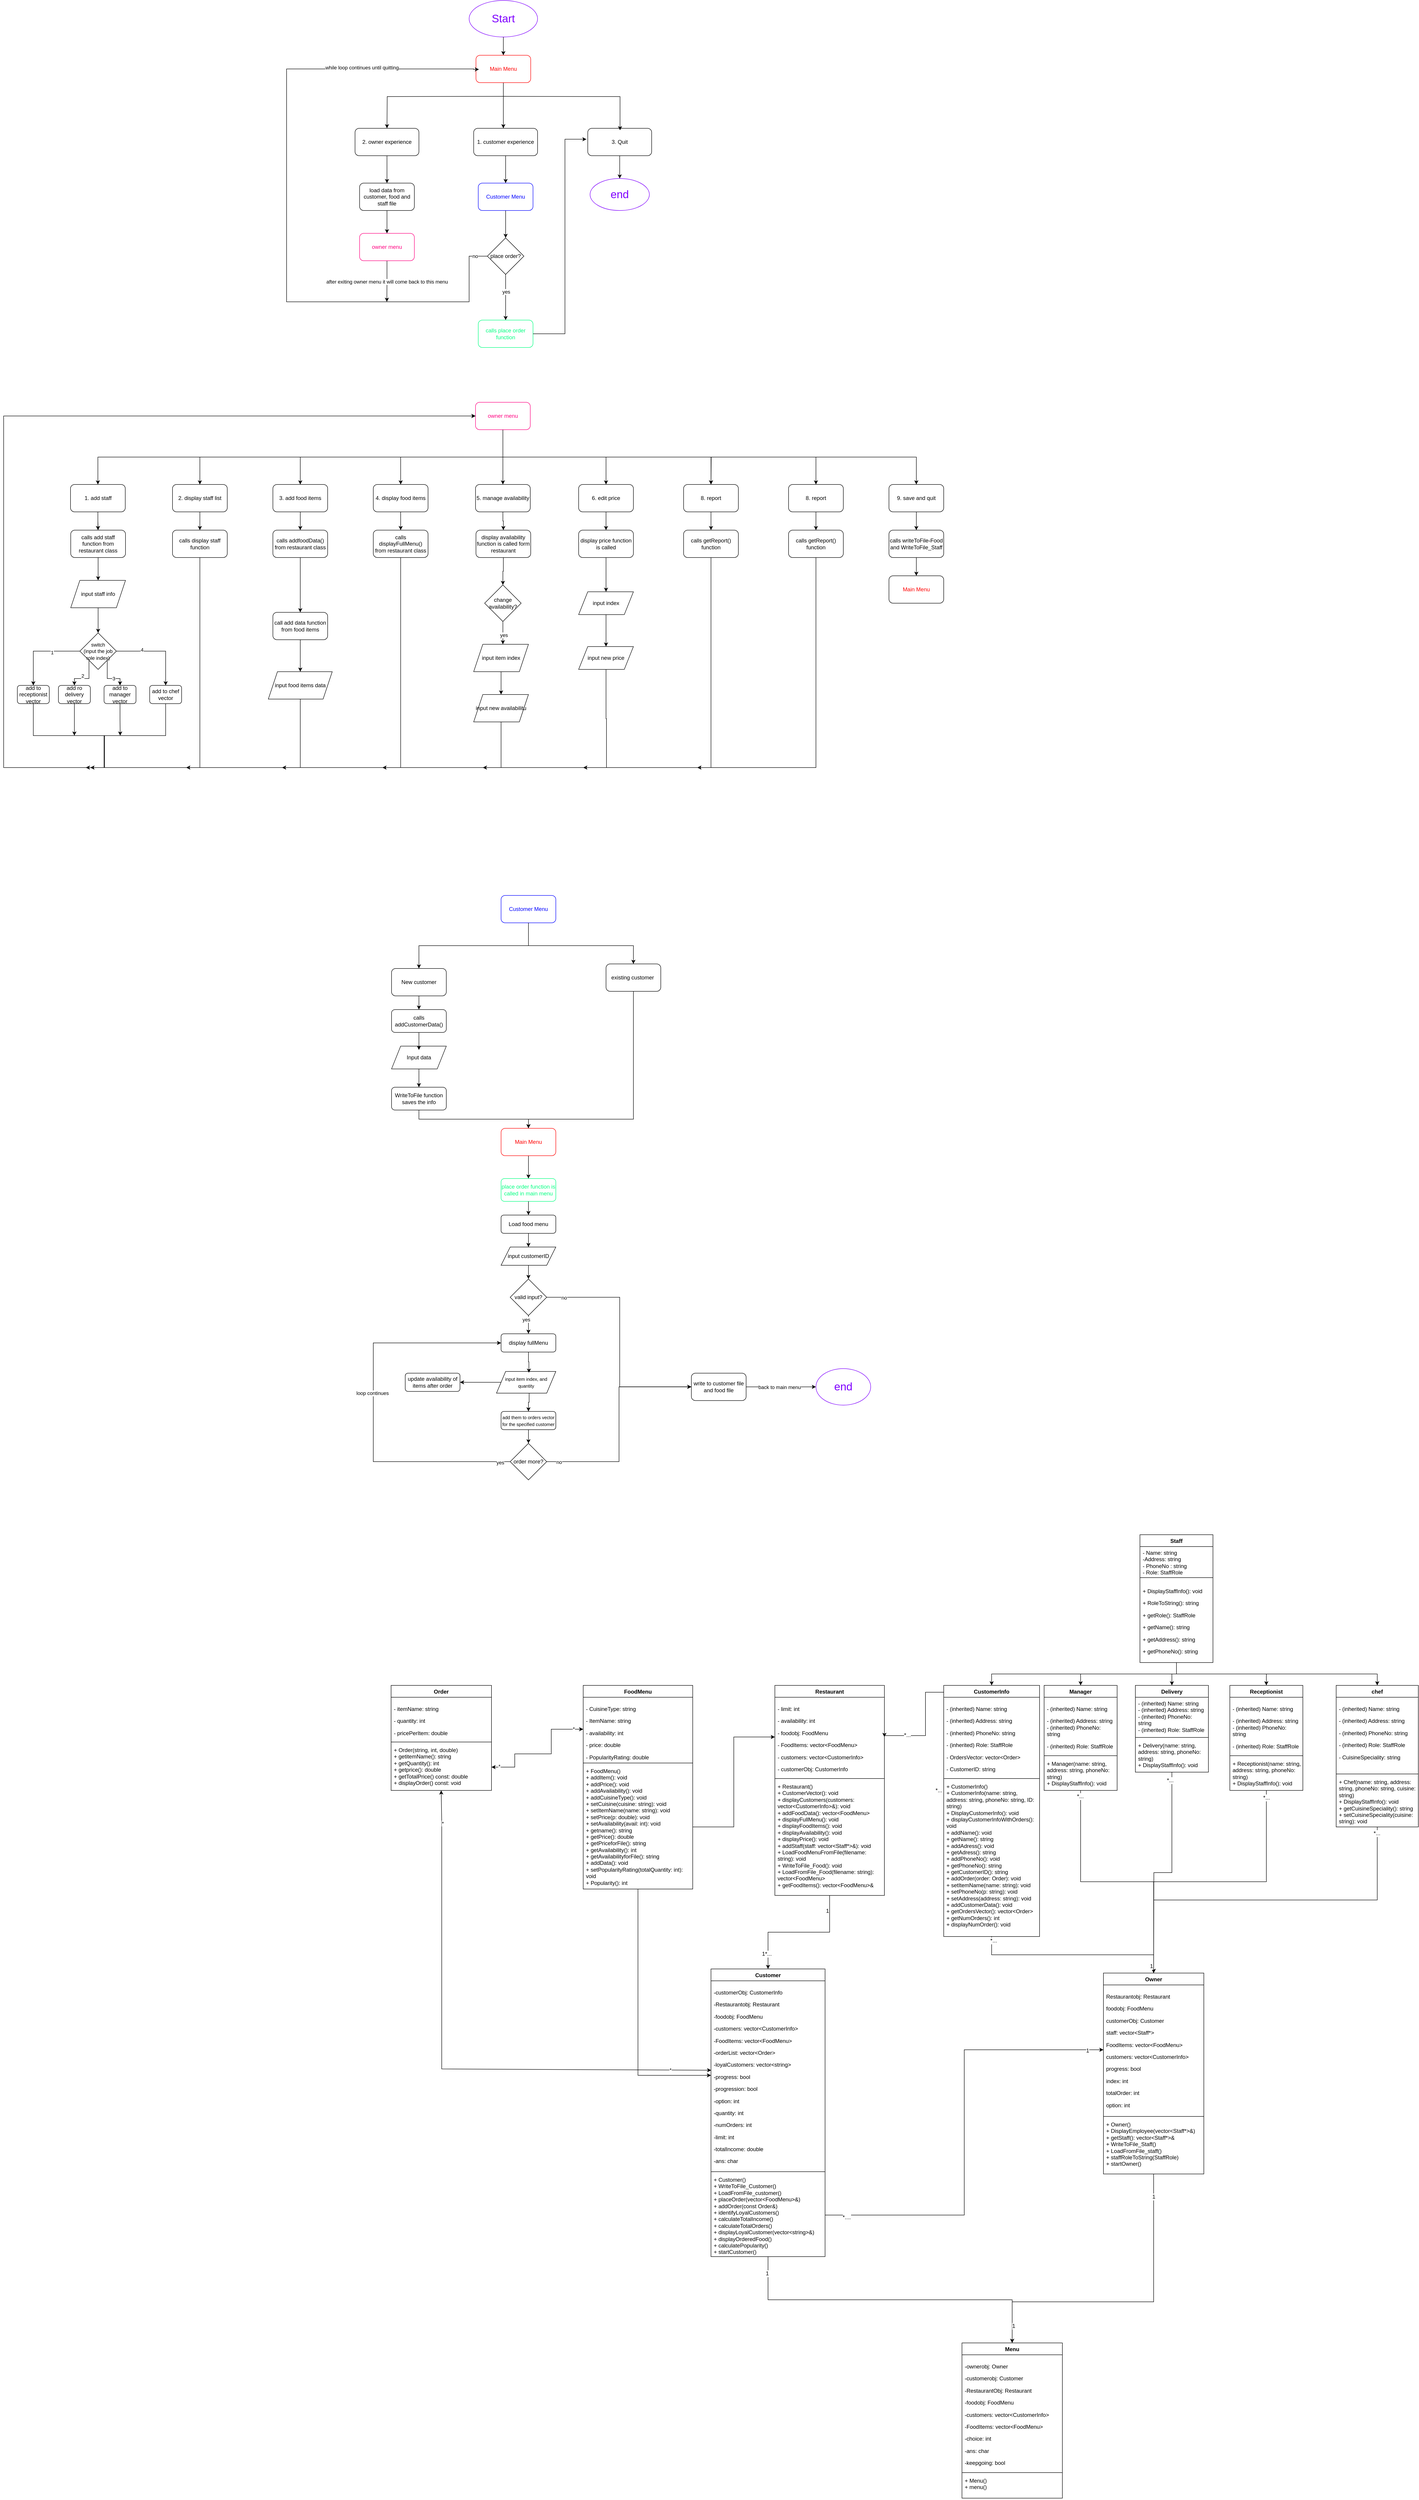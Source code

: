 <mxfile version="24.0.8" type="onedrive">
  <diagram name="Page-1" id="P0y6dDj6rNJ_2c-ejHO6">
    <mxGraphModel grid="1" page="1" gridSize="10" guides="1" tooltips="1" connect="1" arrows="1" fold="1" pageScale="1" pageWidth="827" pageHeight="1169" math="0" shadow="0">
      <root>
        <mxCell id="0" />
        <mxCell id="1" parent="0" />
        <mxCell id="Cx75ewkhD1ACkf9_SAcO-215" value="" style="group;movable=0;resizable=0;rotatable=0;deletable=0;editable=0;locked=1;connectable=0;" connectable="0" vertex="1" parent="1">
          <mxGeometry x="-680" y="-80" width="2070" height="3240" as="geometry" />
        </mxCell>
        <mxCell id="Cx75ewkhD1ACkf9_SAcO-90" value="input new price" style="shape=parallelogram;perimeter=parallelogramPerimeter;whiteSpace=wrap;html=1;fixedSize=1;movable=1;resizable=1;rotatable=1;deletable=1;editable=1;locked=0;connectable=1;" vertex="1" parent="Cx75ewkhD1ACkf9_SAcO-215">
          <mxGeometry x="1260" y="1415" width="120" height="50" as="geometry" />
        </mxCell>
        <mxCell id="Cx75ewkhD1ACkf9_SAcO-150" value="" style="group;movable=1;resizable=1;rotatable=1;deletable=1;editable=1;locked=0;connectable=1;" connectable="0" vertex="1" parent="Cx75ewkhD1ACkf9_SAcO-215">
          <mxGeometry width="2070" height="1680" as="geometry" />
        </mxCell>
        <mxCell id="Cx75ewkhD1ACkf9_SAcO-1" value="&lt;font color=&quot;#7f00ff&quot; style=&quot;font-size: 24px;&quot;&gt;Start&lt;/font&gt;" style="ellipse;whiteSpace=wrap;html=1;movable=1;resizable=1;rotatable=1;deletable=1;editable=1;locked=0;connectable=1;strokeColor=#7F00FF;" vertex="1" parent="Cx75ewkhD1ACkf9_SAcO-150">
          <mxGeometry x="1020" width="150" height="80" as="geometry" />
        </mxCell>
        <mxCell id="Cx75ewkhD1ACkf9_SAcO-4" value="3. Quit" style="rounded=1;whiteSpace=wrap;html=1;movable=1;resizable=1;rotatable=1;deletable=1;editable=1;locked=0;connectable=1;" vertex="1" parent="Cx75ewkhD1ACkf9_SAcO-150">
          <mxGeometry x="1280" y="280" width="140" height="60" as="geometry" />
        </mxCell>
        <mxCell id="Cx75ewkhD1ACkf9_SAcO-9" style="edgeStyle=orthogonalEdgeStyle;rounded=0;orthogonalLoop=1;jettySize=auto;html=1;movable=1;resizable=1;rotatable=1;deletable=1;editable=1;locked=0;connectable=1;" edge="1" parent="Cx75ewkhD1ACkf9_SAcO-150">
          <mxGeometry relative="1" as="geometry">
            <mxPoint x="1095" y="180" as="sourcePoint" />
            <mxPoint x="1095" y="280" as="targetPoint" />
          </mxGeometry>
        </mxCell>
        <mxCell id="Cx75ewkhD1ACkf9_SAcO-10" style="edgeStyle=orthogonalEdgeStyle;rounded=0;orthogonalLoop=1;jettySize=auto;html=1;movable=1;resizable=1;rotatable=1;deletable=1;editable=1;locked=0;connectable=1;" edge="1" parent="Cx75ewkhD1ACkf9_SAcO-150">
          <mxGeometry relative="1" as="geometry">
            <mxPoint x="1095" y="210" as="sourcePoint" />
            <mxPoint x="840" y="280" as="targetPoint" />
          </mxGeometry>
        </mxCell>
        <mxCell id="Cx75ewkhD1ACkf9_SAcO-11" style="edgeStyle=orthogonalEdgeStyle;rounded=0;orthogonalLoop=1;jettySize=auto;html=1;entryX=0.505;entryY=0.072;entryDx=0;entryDy=0;entryPerimeter=0;movable=1;resizable=1;rotatable=1;deletable=1;editable=1;locked=0;connectable=1;" edge="1" parent="Cx75ewkhD1ACkf9_SAcO-150" target="Cx75ewkhD1ACkf9_SAcO-4">
          <mxGeometry relative="1" as="geometry">
            <mxPoint x="1095" y="210" as="sourcePoint" />
          </mxGeometry>
        </mxCell>
        <mxCell id="Cx75ewkhD1ACkf9_SAcO-12" value="&lt;font color=&quot;#ff0000&quot;&gt;Main Menu&lt;/font&gt;" style="rounded=1;whiteSpace=wrap;html=1;movable=1;resizable=1;rotatable=1;deletable=1;editable=1;locked=0;connectable=1;strokeColor=#FF0000;" vertex="1" parent="Cx75ewkhD1ACkf9_SAcO-150">
          <mxGeometry x="1035" y="120" width="120" height="60" as="geometry" />
        </mxCell>
        <mxCell id="Cx75ewkhD1ACkf9_SAcO-14" style="edgeStyle=orthogonalEdgeStyle;rounded=0;orthogonalLoop=1;jettySize=auto;html=1;exitX=0.5;exitY=1;exitDx=0;exitDy=0;entryX=0.5;entryY=0;entryDx=0;entryDy=0;movable=1;resizable=1;rotatable=1;deletable=1;editable=1;locked=0;connectable=1;" edge="1" parent="Cx75ewkhD1ACkf9_SAcO-150" source="Cx75ewkhD1ACkf9_SAcO-1" target="Cx75ewkhD1ACkf9_SAcO-12">
          <mxGeometry relative="1" as="geometry" />
        </mxCell>
        <mxCell id="Cx75ewkhD1ACkf9_SAcO-31" style="edgeStyle=orthogonalEdgeStyle;rounded=0;orthogonalLoop=1;jettySize=auto;html=1;exitX=0;exitY=0.5;exitDx=0;exitDy=0;entryX=0.055;entryY=0.516;entryDx=0;entryDy=0;entryPerimeter=0;movable=1;resizable=1;rotatable=1;deletable=1;editable=1;locked=0;connectable=1;" edge="1" parent="Cx75ewkhD1ACkf9_SAcO-150" source="Cx75ewkhD1ACkf9_SAcO-22" target="Cx75ewkhD1ACkf9_SAcO-12">
          <mxGeometry relative="1" as="geometry">
            <mxPoint x="1030" y="160" as="targetPoint" />
            <Array as="points">
              <mxPoint x="1020" y="560" />
              <mxPoint x="1020" y="660" />
              <mxPoint x="620" y="660" />
              <mxPoint x="620" y="150" />
              <mxPoint x="1030" y="150" />
              <mxPoint x="1030" y="151" />
            </Array>
          </mxGeometry>
        </mxCell>
        <mxCell id="Cx75ewkhD1ACkf9_SAcO-32" value="while loop continues until quitting" style="edgeLabel;html=1;align=center;verticalAlign=middle;resizable=1;points=[];movable=1;rotatable=1;deletable=1;editable=1;locked=0;connectable=1;" connectable="0" vertex="1" parent="Cx75ewkhD1ACkf9_SAcO-31">
          <mxGeometry x="0.65" y="3" relative="1" as="geometry">
            <mxPoint as="offset" />
          </mxGeometry>
        </mxCell>
        <mxCell id="Cx75ewkhD1ACkf9_SAcO-33" value="no" style="edgeLabel;html=1;align=center;verticalAlign=middle;resizable=1;points=[];movable=1;rotatable=1;deletable=1;editable=1;locked=0;connectable=1;" connectable="0" vertex="1" parent="Cx75ewkhD1ACkf9_SAcO-31">
          <mxGeometry x="-0.963" relative="1" as="geometry">
            <mxPoint as="offset" />
          </mxGeometry>
        </mxCell>
        <mxCell id="Cx75ewkhD1ACkf9_SAcO-22" value="place order?" style="rhombus;whiteSpace=wrap;html=1;movable=1;resizable=1;rotatable=1;deletable=1;editable=1;locked=0;connectable=1;" vertex="1" parent="Cx75ewkhD1ACkf9_SAcO-150">
          <mxGeometry x="1060" y="520" width="80" height="80" as="geometry" />
        </mxCell>
        <mxCell id="Cx75ewkhD1ACkf9_SAcO-23" value="" style="group;movable=1;resizable=1;rotatable=1;deletable=1;editable=1;locked=0;connectable=1;" connectable="0" vertex="1" parent="Cx75ewkhD1ACkf9_SAcO-150">
          <mxGeometry x="1030" y="280" width="140" height="240" as="geometry" />
        </mxCell>
        <mxCell id="Cx75ewkhD1ACkf9_SAcO-2" value="1. customer experience" style="rounded=1;whiteSpace=wrap;html=1;movable=1;resizable=1;rotatable=1;deletable=1;editable=1;locked=0;connectable=1;" vertex="1" parent="Cx75ewkhD1ACkf9_SAcO-23">
          <mxGeometry width="140" height="60" as="geometry" />
        </mxCell>
        <mxCell id="Cx75ewkhD1ACkf9_SAcO-20" style="edgeStyle=orthogonalEdgeStyle;rounded=0;orthogonalLoop=1;jettySize=auto;html=1;exitX=0.5;exitY=1;exitDx=0;exitDy=0;movable=1;resizable=1;rotatable=1;deletable=1;editable=1;locked=0;connectable=1;" edge="1" parent="Cx75ewkhD1ACkf9_SAcO-23" source="Cx75ewkhD1ACkf9_SAcO-16">
          <mxGeometry relative="1" as="geometry">
            <mxPoint x="70" y="240" as="targetPoint" />
          </mxGeometry>
        </mxCell>
        <mxCell id="Cx75ewkhD1ACkf9_SAcO-16" value="&lt;font color=&quot;#0000ff&quot;&gt;Customer Menu&lt;/font&gt;" style="rounded=1;whiteSpace=wrap;html=1;movable=1;resizable=1;rotatable=1;deletable=1;editable=1;locked=0;connectable=1;strokeColor=#0000FF;" vertex="1" parent="Cx75ewkhD1ACkf9_SAcO-23">
          <mxGeometry x="10" y="120" width="120" height="60" as="geometry" />
        </mxCell>
        <mxCell id="Cx75ewkhD1ACkf9_SAcO-15" style="edgeStyle=orthogonalEdgeStyle;rounded=0;orthogonalLoop=1;jettySize=auto;html=1;exitX=0.5;exitY=1;exitDx=0;exitDy=0;movable=1;resizable=1;rotatable=1;deletable=1;editable=1;locked=0;connectable=1;" edge="1" parent="Cx75ewkhD1ACkf9_SAcO-23" source="Cx75ewkhD1ACkf9_SAcO-2" target="Cx75ewkhD1ACkf9_SAcO-16">
          <mxGeometry relative="1" as="geometry">
            <mxPoint x="70" y="120" as="targetPoint" />
          </mxGeometry>
        </mxCell>
        <mxCell id="Cx75ewkhD1ACkf9_SAcO-28" value="load data from customer, food and staff file" style="rounded=1;whiteSpace=wrap;html=1;movable=1;resizable=1;rotatable=1;deletable=1;editable=1;locked=0;connectable=1;" vertex="1" parent="Cx75ewkhD1ACkf9_SAcO-150">
          <mxGeometry x="779.998" y="400" width="120" height="60" as="geometry" />
        </mxCell>
        <mxCell id="Cx75ewkhD1ACkf9_SAcO-3" value="2. owner experience" style="rounded=1;whiteSpace=wrap;html=1;movable=1;resizable=1;rotatable=1;deletable=1;editable=1;locked=0;connectable=1;" vertex="1" parent="Cx75ewkhD1ACkf9_SAcO-150">
          <mxGeometry x="770" y="280" width="140" height="60" as="geometry" />
        </mxCell>
        <mxCell id="Cx75ewkhD1ACkf9_SAcO-17" style="edgeStyle=orthogonalEdgeStyle;rounded=0;orthogonalLoop=1;jettySize=auto;html=1;exitX=0.5;exitY=1;exitDx=0;exitDy=0;movable=1;resizable=1;rotatable=1;deletable=1;editable=1;locked=0;connectable=1;" edge="1" parent="Cx75ewkhD1ACkf9_SAcO-150" source="Cx75ewkhD1ACkf9_SAcO-3">
          <mxGeometry relative="1" as="geometry">
            <mxPoint x="840" y="400" as="targetPoint" />
          </mxGeometry>
        </mxCell>
        <mxCell id="Cx75ewkhD1ACkf9_SAcO-34" style="edgeStyle=orthogonalEdgeStyle;rounded=0;orthogonalLoop=1;jettySize=auto;html=1;exitX=0.5;exitY=1;exitDx=0;exitDy=0;movable=1;resizable=1;rotatable=1;deletable=1;editable=1;locked=0;connectable=1;" edge="1" parent="Cx75ewkhD1ACkf9_SAcO-150" source="Cx75ewkhD1ACkf9_SAcO-29">
          <mxGeometry relative="1" as="geometry">
            <mxPoint x="839.714" y="660" as="targetPoint" />
          </mxGeometry>
        </mxCell>
        <mxCell id="Cx75ewkhD1ACkf9_SAcO-37" value="after exiting owner menu it will come back to this menu" style="edgeLabel;html=1;align=center;verticalAlign=middle;resizable=1;points=[];movable=1;rotatable=1;deletable=1;editable=1;locked=0;connectable=1;" connectable="0" vertex="1" parent="Cx75ewkhD1ACkf9_SAcO-34">
          <mxGeometry x="0.012" relative="1" as="geometry">
            <mxPoint as="offset" />
          </mxGeometry>
        </mxCell>
        <mxCell id="Cx75ewkhD1ACkf9_SAcO-29" value="&lt;font color=&quot;#ff0080&quot;&gt;owner menu&lt;/font&gt;" style="rounded=1;whiteSpace=wrap;html=1;movable=1;resizable=1;rotatable=1;deletable=1;editable=1;locked=0;connectable=1;strokeColor=#FF0080;" vertex="1" parent="Cx75ewkhD1ACkf9_SAcO-150">
          <mxGeometry x="780" y="510" width="120" height="60" as="geometry" />
        </mxCell>
        <mxCell id="Cx75ewkhD1ACkf9_SAcO-30" style="edgeStyle=orthogonalEdgeStyle;rounded=0;orthogonalLoop=1;jettySize=auto;html=1;exitX=0.5;exitY=1;exitDx=0;exitDy=0;entryX=0.5;entryY=0;entryDx=0;entryDy=0;movable=1;resizable=1;rotatable=1;deletable=1;editable=1;locked=0;connectable=1;" edge="1" parent="Cx75ewkhD1ACkf9_SAcO-150" source="Cx75ewkhD1ACkf9_SAcO-28" target="Cx75ewkhD1ACkf9_SAcO-29">
          <mxGeometry relative="1" as="geometry" />
        </mxCell>
        <mxCell id="Cx75ewkhD1ACkf9_SAcO-38" value="&lt;font color=&quot;#00ff80&quot;&gt;calls place order function&lt;/font&gt;" style="rounded=1;whiteSpace=wrap;html=1;movable=1;resizable=1;rotatable=1;deletable=1;editable=1;locked=0;connectable=1;strokeColor=#00FF80;" vertex="1" parent="Cx75ewkhD1ACkf9_SAcO-150">
          <mxGeometry x="1040" y="700" width="120" height="60" as="geometry" />
        </mxCell>
        <mxCell id="Cx75ewkhD1ACkf9_SAcO-39" style="edgeStyle=orthogonalEdgeStyle;rounded=0;orthogonalLoop=1;jettySize=auto;html=1;exitX=0.5;exitY=1;exitDx=0;exitDy=0;movable=1;resizable=1;rotatable=1;deletable=1;editable=1;locked=0;connectable=1;" edge="1" parent="Cx75ewkhD1ACkf9_SAcO-150" source="Cx75ewkhD1ACkf9_SAcO-22" target="Cx75ewkhD1ACkf9_SAcO-38">
          <mxGeometry relative="1" as="geometry" />
        </mxCell>
        <mxCell id="Cx75ewkhD1ACkf9_SAcO-40" value="yes" style="edgeLabel;html=1;align=center;verticalAlign=middle;resizable=1;points=[];movable=1;rotatable=1;deletable=1;editable=1;locked=0;connectable=1;" connectable="0" vertex="1" parent="Cx75ewkhD1ACkf9_SAcO-39">
          <mxGeometry x="-0.252" y="1" relative="1" as="geometry">
            <mxPoint as="offset" />
          </mxGeometry>
        </mxCell>
        <mxCell id="Cx75ewkhD1ACkf9_SAcO-42" style="edgeStyle=orthogonalEdgeStyle;rounded=0;orthogonalLoop=1;jettySize=auto;html=1;exitX=1;exitY=0.5;exitDx=0;exitDy=0;entryX=-0.02;entryY=0.399;entryDx=0;entryDy=0;entryPerimeter=0;movable=1;resizable=1;rotatable=1;deletable=1;editable=1;locked=0;connectable=1;" edge="1" parent="Cx75ewkhD1ACkf9_SAcO-150" source="Cx75ewkhD1ACkf9_SAcO-38" target="Cx75ewkhD1ACkf9_SAcO-4">
          <mxGeometry relative="1" as="geometry">
            <Array as="points">
              <mxPoint x="1230" y="730" />
              <mxPoint x="1230" y="304" />
            </Array>
          </mxGeometry>
        </mxCell>
        <mxCell id="G4fQwwRvvV099wJtnHwn-15" style="edgeStyle=orthogonalEdgeStyle;rounded=0;orthogonalLoop=1;jettySize=auto;html=1;exitX=0.5;exitY=1;exitDx=0;exitDy=0;entryX=0.5;entryY=0;entryDx=0;entryDy=0;" edge="1" parent="Cx75ewkhD1ACkf9_SAcO-150" source="Cx75ewkhD1ACkf9_SAcO-43" target="G4fQwwRvvV099wJtnHwn-12">
          <mxGeometry relative="1" as="geometry" />
        </mxCell>
        <mxCell id="Cx75ewkhD1ACkf9_SAcO-43" value="&lt;font color=&quot;#ff0080&quot;&gt;owner menu&lt;/font&gt;" style="rounded=1;whiteSpace=wrap;html=1;strokeColor=#FF0080;movable=1;resizable=1;rotatable=1;deletable=1;editable=1;locked=0;connectable=1;" vertex="1" parent="Cx75ewkhD1ACkf9_SAcO-150">
          <mxGeometry x="1034" y="880" width="120" height="60" as="geometry" />
        </mxCell>
        <mxCell id="Cx75ewkhD1ACkf9_SAcO-62" style="edgeStyle=orthogonalEdgeStyle;rounded=0;orthogonalLoop=1;jettySize=auto;html=1;exitX=0.5;exitY=1;exitDx=0;exitDy=0;movable=1;resizable=1;rotatable=1;deletable=1;editable=1;locked=0;connectable=1;" edge="1" parent="Cx75ewkhD1ACkf9_SAcO-150" source="Cx75ewkhD1ACkf9_SAcO-44">
          <mxGeometry relative="1" as="geometry">
            <mxPoint x="206.857" y="1160" as="targetPoint" />
          </mxGeometry>
        </mxCell>
        <mxCell id="Cx75ewkhD1ACkf9_SAcO-68" style="edgeStyle=orthogonalEdgeStyle;rounded=0;orthogonalLoop=1;jettySize=auto;html=1;exitX=0.5;exitY=1;exitDx=0;exitDy=0;movable=1;resizable=1;rotatable=1;deletable=1;editable=1;locked=0;connectable=1;" edge="1" parent="Cx75ewkhD1ACkf9_SAcO-150" source="Cx75ewkhD1ACkf9_SAcO-44">
          <mxGeometry relative="1" as="geometry">
            <mxPoint x="206.857" y="1160" as="targetPoint" />
          </mxGeometry>
        </mxCell>
        <mxCell id="Cx75ewkhD1ACkf9_SAcO-44" value="1. add staff" style="rounded=1;whiteSpace=wrap;html=1;movable=1;resizable=1;rotatable=1;deletable=1;editable=1;locked=0;connectable=1;" vertex="1" parent="Cx75ewkhD1ACkf9_SAcO-150">
          <mxGeometry x="146.5" y="1060" width="120" height="60" as="geometry" />
        </mxCell>
        <mxCell id="Cx75ewkhD1ACkf9_SAcO-54" style="edgeStyle=orthogonalEdgeStyle;rounded=0;orthogonalLoop=1;jettySize=auto;html=1;exitX=0.5;exitY=1;exitDx=0;exitDy=0;entryX=0.5;entryY=0;entryDx=0;entryDy=0;movable=1;resizable=1;rotatable=1;deletable=1;editable=1;locked=0;connectable=1;" edge="1" parent="Cx75ewkhD1ACkf9_SAcO-150" source="Cx75ewkhD1ACkf9_SAcO-43" target="Cx75ewkhD1ACkf9_SAcO-44">
          <mxGeometry relative="1" as="geometry" />
        </mxCell>
        <mxCell id="Cx75ewkhD1ACkf9_SAcO-45" value="9. save and quit" style="rounded=1;whiteSpace=wrap;html=1;movable=1;resizable=1;rotatable=1;deletable=1;editable=1;locked=0;connectable=1;" vertex="1" parent="Cx75ewkhD1ACkf9_SAcO-150">
          <mxGeometry x="1940" y="1060" width="120" height="60" as="geometry" />
        </mxCell>
        <mxCell id="Cx75ewkhD1ACkf9_SAcO-61" style="edgeStyle=orthogonalEdgeStyle;rounded=0;orthogonalLoop=1;jettySize=auto;html=1;exitX=0.5;exitY=1;exitDx=0;exitDy=0;entryX=0.5;entryY=0;entryDx=0;entryDy=0;movable=1;resizable=1;rotatable=1;deletable=1;editable=1;locked=0;connectable=1;" edge="1" parent="Cx75ewkhD1ACkf9_SAcO-150" source="Cx75ewkhD1ACkf9_SAcO-43" target="Cx75ewkhD1ACkf9_SAcO-45">
          <mxGeometry relative="1" as="geometry" />
        </mxCell>
        <mxCell id="Cx75ewkhD1ACkf9_SAcO-46" value="2. display staff list" style="rounded=1;whiteSpace=wrap;html=1;movable=1;resizable=1;rotatable=1;deletable=1;editable=1;locked=0;connectable=1;" vertex="1" parent="Cx75ewkhD1ACkf9_SAcO-150">
          <mxGeometry x="370" y="1060" width="120" height="60" as="geometry" />
        </mxCell>
        <mxCell id="Cx75ewkhD1ACkf9_SAcO-55" style="edgeStyle=orthogonalEdgeStyle;rounded=0;orthogonalLoop=1;jettySize=auto;html=1;exitX=0.5;exitY=1;exitDx=0;exitDy=0;movable=1;resizable=1;rotatable=1;deletable=1;editable=1;locked=0;connectable=1;" edge="1" parent="Cx75ewkhD1ACkf9_SAcO-150" source="Cx75ewkhD1ACkf9_SAcO-43" target="Cx75ewkhD1ACkf9_SAcO-46">
          <mxGeometry relative="1" as="geometry" />
        </mxCell>
        <mxCell id="Cx75ewkhD1ACkf9_SAcO-47" value="3. add food items" style="rounded=1;whiteSpace=wrap;html=1;movable=1;resizable=1;rotatable=1;deletable=1;editable=1;locked=0;connectable=1;" vertex="1" parent="Cx75ewkhD1ACkf9_SAcO-150">
          <mxGeometry x="590" y="1060" width="120" height="60" as="geometry" />
        </mxCell>
        <mxCell id="Cx75ewkhD1ACkf9_SAcO-56" style="edgeStyle=orthogonalEdgeStyle;rounded=0;orthogonalLoop=1;jettySize=auto;html=1;exitX=0.5;exitY=1;exitDx=0;exitDy=0;entryX=0.5;entryY=0;entryDx=0;entryDy=0;movable=1;resizable=1;rotatable=1;deletable=1;editable=1;locked=0;connectable=1;" edge="1" parent="Cx75ewkhD1ACkf9_SAcO-150" source="Cx75ewkhD1ACkf9_SAcO-43" target="Cx75ewkhD1ACkf9_SAcO-47">
          <mxGeometry relative="1" as="geometry" />
        </mxCell>
        <mxCell id="Cx75ewkhD1ACkf9_SAcO-48" value="4. display food items" style="rounded=1;whiteSpace=wrap;html=1;movable=1;resizable=1;rotatable=1;deletable=1;editable=1;locked=0;connectable=1;" vertex="1" parent="Cx75ewkhD1ACkf9_SAcO-150">
          <mxGeometry x="810" y="1060" width="120" height="60" as="geometry" />
        </mxCell>
        <mxCell id="Cx75ewkhD1ACkf9_SAcO-57" style="edgeStyle=orthogonalEdgeStyle;rounded=0;orthogonalLoop=1;jettySize=auto;html=1;exitX=0.5;exitY=1;exitDx=0;exitDy=0;entryX=0.5;entryY=0;entryDx=0;entryDy=0;movable=1;resizable=1;rotatable=1;deletable=1;editable=1;locked=0;connectable=1;" edge="1" parent="Cx75ewkhD1ACkf9_SAcO-150" source="Cx75ewkhD1ACkf9_SAcO-43" target="Cx75ewkhD1ACkf9_SAcO-48">
          <mxGeometry relative="1" as="geometry" />
        </mxCell>
        <mxCell id="Cx75ewkhD1ACkf9_SAcO-59" style="edgeStyle=orthogonalEdgeStyle;rounded=0;orthogonalLoop=1;jettySize=auto;html=1;exitX=0.5;exitY=1;exitDx=0;exitDy=0;entryX=0.5;entryY=0;entryDx=0;entryDy=0;movable=1;resizable=1;rotatable=1;deletable=1;editable=1;locked=0;connectable=1;" edge="1" parent="Cx75ewkhD1ACkf9_SAcO-150" source="Cx75ewkhD1ACkf9_SAcO-43">
          <mxGeometry relative="1" as="geometry">
            <mxPoint x="1550" y="1060" as="targetPoint" />
          </mxGeometry>
        </mxCell>
        <mxCell id="Cx75ewkhD1ACkf9_SAcO-50" value="6. edit price" style="rounded=1;whiteSpace=wrap;html=1;movable=1;resizable=1;rotatable=1;deletable=1;editable=1;locked=0;connectable=1;" vertex="1" parent="Cx75ewkhD1ACkf9_SAcO-150">
          <mxGeometry x="1260" y="1060" width="120" height="60" as="geometry" />
        </mxCell>
        <mxCell id="Cx75ewkhD1ACkf9_SAcO-58" style="edgeStyle=orthogonalEdgeStyle;rounded=0;orthogonalLoop=1;jettySize=auto;html=1;exitX=0.5;exitY=1;exitDx=0;exitDy=0;entryX=0.5;entryY=0;entryDx=0;entryDy=0;movable=1;resizable=1;rotatable=1;deletable=1;editable=1;locked=0;connectable=1;" edge="1" parent="Cx75ewkhD1ACkf9_SAcO-150" source="Cx75ewkhD1ACkf9_SAcO-43" target="Cx75ewkhD1ACkf9_SAcO-50">
          <mxGeometry relative="1" as="geometry" />
        </mxCell>
        <mxCell id="Cx75ewkhD1ACkf9_SAcO-51" value="5. manage availability" style="rounded=1;whiteSpace=wrap;html=1;movable=1;resizable=1;rotatable=1;deletable=1;editable=1;locked=0;connectable=1;" vertex="1" parent="Cx75ewkhD1ACkf9_SAcO-150">
          <mxGeometry x="1034" y="1060" width="120" height="60" as="geometry" />
        </mxCell>
        <mxCell id="Cx75ewkhD1ACkf9_SAcO-53" style="edgeStyle=orthogonalEdgeStyle;rounded=0;orthogonalLoop=1;jettySize=auto;html=1;exitX=0.5;exitY=1;exitDx=0;exitDy=0;entryX=0.5;entryY=0;entryDx=0;entryDy=0;movable=1;resizable=1;rotatable=1;deletable=1;editable=1;locked=0;connectable=1;" edge="1" parent="Cx75ewkhD1ACkf9_SAcO-150" source="Cx75ewkhD1ACkf9_SAcO-43" target="Cx75ewkhD1ACkf9_SAcO-51">
          <mxGeometry relative="1" as="geometry" />
        </mxCell>
        <mxCell id="Cx75ewkhD1ACkf9_SAcO-52" value="8. report" style="rounded=1;whiteSpace=wrap;html=1;movable=1;resizable=1;rotatable=1;deletable=1;editable=1;locked=0;connectable=1;" vertex="1" parent="Cx75ewkhD1ACkf9_SAcO-150">
          <mxGeometry x="1490" y="1060" width="120" height="60" as="geometry" />
        </mxCell>
        <mxCell id="Cx75ewkhD1ACkf9_SAcO-60" style="edgeStyle=orthogonalEdgeStyle;rounded=0;orthogonalLoop=1;jettySize=auto;html=1;exitX=0.5;exitY=1;exitDx=0;exitDy=0;entryX=0.5;entryY=0;entryDx=0;entryDy=0;movable=1;resizable=1;rotatable=1;deletable=1;editable=1;locked=0;connectable=1;" edge="1" parent="Cx75ewkhD1ACkf9_SAcO-150" source="Cx75ewkhD1ACkf9_SAcO-43" target="Cx75ewkhD1ACkf9_SAcO-52">
          <mxGeometry relative="1" as="geometry" />
        </mxCell>
        <mxCell id="Cx75ewkhD1ACkf9_SAcO-63" value="display availability function is called form restaurant" style="rounded=1;whiteSpace=wrap;html=1;movable=1;resizable=1;rotatable=1;deletable=1;editable=1;locked=0;connectable=1;" vertex="1" parent="Cx75ewkhD1ACkf9_SAcO-150">
          <mxGeometry x="1035" y="1160" width="120" height="60" as="geometry" />
        </mxCell>
        <mxCell id="Cx75ewkhD1ACkf9_SAcO-72" style="edgeStyle=orthogonalEdgeStyle;rounded=0;orthogonalLoop=1;jettySize=auto;html=1;exitX=0.5;exitY=1;exitDx=0;exitDy=0;entryX=0.5;entryY=0;entryDx=0;entryDy=0;movable=1;resizable=1;rotatable=1;deletable=1;editable=1;locked=0;connectable=1;" edge="1" parent="Cx75ewkhD1ACkf9_SAcO-150" source="Cx75ewkhD1ACkf9_SAcO-51" target="Cx75ewkhD1ACkf9_SAcO-63">
          <mxGeometry relative="1" as="geometry" />
        </mxCell>
        <mxCell id="Cx75ewkhD1ACkf9_SAcO-107" style="edgeStyle=orthogonalEdgeStyle;rounded=0;orthogonalLoop=1;jettySize=auto;html=1;exitX=0.5;exitY=1;exitDx=0;exitDy=0;movable=1;resizable=1;rotatable=1;deletable=1;editable=1;locked=0;connectable=1;" edge="1" parent="Cx75ewkhD1ACkf9_SAcO-150" source="Cx75ewkhD1ACkf9_SAcO-64">
          <mxGeometry relative="1" as="geometry">
            <mxPoint x="400" y="1680" as="targetPoint" />
            <Array as="points">
              <mxPoint x="430" y="1680" />
            </Array>
          </mxGeometry>
        </mxCell>
        <mxCell id="Cx75ewkhD1ACkf9_SAcO-64" value="calls display staff function" style="rounded=1;whiteSpace=wrap;html=1;movable=1;resizable=1;rotatable=1;deletable=1;editable=1;locked=0;connectable=1;" vertex="1" parent="Cx75ewkhD1ACkf9_SAcO-150">
          <mxGeometry x="370" y="1160" width="120" height="60" as="geometry" />
        </mxCell>
        <mxCell id="Cx75ewkhD1ACkf9_SAcO-69" style="edgeStyle=orthogonalEdgeStyle;rounded=0;orthogonalLoop=1;jettySize=auto;html=1;exitX=0.5;exitY=1;exitDx=0;exitDy=0;entryX=0.5;entryY=0;entryDx=0;entryDy=0;movable=1;resizable=1;rotatable=1;deletable=1;editable=1;locked=0;connectable=1;" edge="1" parent="Cx75ewkhD1ACkf9_SAcO-150" source="Cx75ewkhD1ACkf9_SAcO-46" target="Cx75ewkhD1ACkf9_SAcO-64">
          <mxGeometry relative="1" as="geometry" />
        </mxCell>
        <mxCell id="Cx75ewkhD1ACkf9_SAcO-105" style="edgeStyle=orthogonalEdgeStyle;rounded=0;orthogonalLoop=1;jettySize=auto;html=1;exitX=0.5;exitY=1;exitDx=0;exitDy=0;movable=1;resizable=1;rotatable=1;deletable=1;editable=1;locked=0;connectable=1;" edge="1" parent="Cx75ewkhD1ACkf9_SAcO-150" source="Cx75ewkhD1ACkf9_SAcO-65">
          <mxGeometry relative="1" as="geometry">
            <mxPoint x="830" y="1680" as="targetPoint" />
            <Array as="points">
              <mxPoint x="870" y="1680" />
            </Array>
          </mxGeometry>
        </mxCell>
        <mxCell id="Cx75ewkhD1ACkf9_SAcO-65" value="calls displayFullMenu() from restaurant class" style="rounded=1;whiteSpace=wrap;html=1;movable=1;resizable=1;rotatable=1;deletable=1;editable=1;locked=0;connectable=1;" vertex="1" parent="Cx75ewkhD1ACkf9_SAcO-150">
          <mxGeometry x="810" y="1160" width="120" height="60" as="geometry" />
        </mxCell>
        <mxCell id="Cx75ewkhD1ACkf9_SAcO-71" style="edgeStyle=orthogonalEdgeStyle;rounded=0;orthogonalLoop=1;jettySize=auto;html=1;exitX=0.5;exitY=1;exitDx=0;exitDy=0;entryX=0.5;entryY=0;entryDx=0;entryDy=0;movable=1;resizable=1;rotatable=1;deletable=1;editable=1;locked=0;connectable=1;" edge="1" parent="Cx75ewkhD1ACkf9_SAcO-150" source="Cx75ewkhD1ACkf9_SAcO-48" target="Cx75ewkhD1ACkf9_SAcO-65">
          <mxGeometry relative="1" as="geometry" />
        </mxCell>
        <mxCell id="Cx75ewkhD1ACkf9_SAcO-66" value="calls addfoodData() from restaurant class" style="rounded=1;whiteSpace=wrap;html=1;movable=1;resizable=1;rotatable=1;deletable=1;editable=1;locked=0;connectable=1;" vertex="1" parent="Cx75ewkhD1ACkf9_SAcO-150">
          <mxGeometry x="590" y="1160" width="120" height="60" as="geometry" />
        </mxCell>
        <mxCell id="Cx75ewkhD1ACkf9_SAcO-70" style="edgeStyle=orthogonalEdgeStyle;rounded=0;orthogonalLoop=1;jettySize=auto;html=1;exitX=0.5;exitY=1;exitDx=0;exitDy=0;entryX=0.5;entryY=0;entryDx=0;entryDy=0;movable=1;resizable=1;rotatable=1;deletable=1;editable=1;locked=0;connectable=1;" edge="1" parent="Cx75ewkhD1ACkf9_SAcO-150" source="Cx75ewkhD1ACkf9_SAcO-47" target="Cx75ewkhD1ACkf9_SAcO-66">
          <mxGeometry relative="1" as="geometry" />
        </mxCell>
        <mxCell id="Cx75ewkhD1ACkf9_SAcO-67" value="calls add staff function from restaurant class" style="rounded=1;whiteSpace=wrap;html=1;movable=1;resizable=1;rotatable=1;deletable=1;editable=1;locked=0;connectable=1;" vertex="1" parent="Cx75ewkhD1ACkf9_SAcO-150">
          <mxGeometry x="147" y="1160" width="120" height="60" as="geometry" />
        </mxCell>
        <mxCell id="Cx75ewkhD1ACkf9_SAcO-76" style="edgeStyle=orthogonalEdgeStyle;rounded=0;orthogonalLoop=1;jettySize=auto;html=1;exitX=0.5;exitY=1;exitDx=0;exitDy=0;movable=1;resizable=1;rotatable=1;deletable=1;editable=1;locked=0;connectable=1;" edge="1" parent="Cx75ewkhD1ACkf9_SAcO-150" source="Cx75ewkhD1ACkf9_SAcO-73">
          <mxGeometry relative="1" as="geometry">
            <mxPoint x="1094" y="1410" as="targetPoint" />
          </mxGeometry>
        </mxCell>
        <mxCell id="Cx75ewkhD1ACkf9_SAcO-81" value="yes" style="edgeLabel;html=1;align=center;verticalAlign=middle;resizable=1;points=[];movable=1;rotatable=1;deletable=1;editable=1;locked=0;connectable=1;" connectable="0" vertex="1" parent="Cx75ewkhD1ACkf9_SAcO-76">
          <mxGeometry x="0.151" y="1" relative="1" as="geometry">
            <mxPoint y="1" as="offset" />
          </mxGeometry>
        </mxCell>
        <mxCell id="Cx75ewkhD1ACkf9_SAcO-73" value="change availability?" style="rhombus;whiteSpace=wrap;html=1;movable=1;resizable=1;rotatable=1;deletable=1;editable=1;locked=0;connectable=1;" vertex="1" parent="Cx75ewkhD1ACkf9_SAcO-150">
          <mxGeometry x="1054" y="1280" width="80" height="80" as="geometry" />
        </mxCell>
        <mxCell id="Cx75ewkhD1ACkf9_SAcO-75" style="edgeStyle=orthogonalEdgeStyle;rounded=0;orthogonalLoop=1;jettySize=auto;html=1;exitX=0.5;exitY=1;exitDx=0;exitDy=0;entryX=0.5;entryY=0;entryDx=0;entryDy=0;movable=1;resizable=1;rotatable=1;deletable=1;editable=1;locked=0;connectable=1;" edge="1" parent="Cx75ewkhD1ACkf9_SAcO-150" source="Cx75ewkhD1ACkf9_SAcO-63" target="Cx75ewkhD1ACkf9_SAcO-73">
          <mxGeometry relative="1" as="geometry" />
        </mxCell>
        <mxCell id="Cx75ewkhD1ACkf9_SAcO-77" value="input item index" style="shape=parallelogram;perimeter=parallelogramPerimeter;whiteSpace=wrap;html=1;fixedSize=1;movable=1;resizable=1;rotatable=1;deletable=1;editable=1;locked=0;connectable=1;" vertex="1" parent="Cx75ewkhD1ACkf9_SAcO-150">
          <mxGeometry x="1030" y="1410" width="120" height="60" as="geometry" />
        </mxCell>
        <mxCell id="Cx75ewkhD1ACkf9_SAcO-104" style="edgeStyle=orthogonalEdgeStyle;rounded=0;orthogonalLoop=1;jettySize=auto;html=1;exitX=0.5;exitY=1;exitDx=0;exitDy=0;movable=1;resizable=1;rotatable=1;deletable=1;editable=1;locked=0;connectable=1;" edge="1" parent="Cx75ewkhD1ACkf9_SAcO-150" source="Cx75ewkhD1ACkf9_SAcO-78">
          <mxGeometry relative="1" as="geometry">
            <mxPoint x="1050" y="1680" as="targetPoint" />
            <Array as="points">
              <mxPoint x="1090" y="1680" />
            </Array>
          </mxGeometry>
        </mxCell>
        <mxCell id="Cx75ewkhD1ACkf9_SAcO-78" value="input new availabilitu" style="shape=parallelogram;perimeter=parallelogramPerimeter;whiteSpace=wrap;html=1;fixedSize=1;movable=1;resizable=1;rotatable=1;deletable=1;editable=1;locked=0;connectable=1;" vertex="1" parent="Cx75ewkhD1ACkf9_SAcO-150">
          <mxGeometry x="1030" y="1520" width="120" height="60" as="geometry" />
        </mxCell>
        <mxCell id="Cx75ewkhD1ACkf9_SAcO-80" style="edgeStyle=orthogonalEdgeStyle;rounded=0;orthogonalLoop=1;jettySize=auto;html=1;exitX=0.5;exitY=1;exitDx=0;exitDy=0;entryX=0.5;entryY=0;entryDx=0;entryDy=0;movable=1;resizable=1;rotatable=1;deletable=1;editable=1;locked=0;connectable=1;" edge="1" parent="Cx75ewkhD1ACkf9_SAcO-150" source="Cx75ewkhD1ACkf9_SAcO-77" target="Cx75ewkhD1ACkf9_SAcO-78">
          <mxGeometry relative="1" as="geometry" />
        </mxCell>
        <mxCell id="Cx75ewkhD1ACkf9_SAcO-83" value="display price function is called" style="rounded=1;whiteSpace=wrap;html=1;movable=1;resizable=1;rotatable=1;deletable=1;editable=1;locked=0;connectable=1;" vertex="1" parent="Cx75ewkhD1ACkf9_SAcO-150">
          <mxGeometry x="1260.004" y="1160" width="120" height="60" as="geometry" />
        </mxCell>
        <mxCell id="Cx75ewkhD1ACkf9_SAcO-82" style="edgeStyle=orthogonalEdgeStyle;rounded=0;orthogonalLoop=1;jettySize=auto;html=1;exitX=0.5;exitY=1;exitDx=0;exitDy=0;movable=1;resizable=1;rotatable=1;deletable=1;editable=1;locked=0;connectable=1;" edge="1" parent="Cx75ewkhD1ACkf9_SAcO-150" source="Cx75ewkhD1ACkf9_SAcO-50" target="Cx75ewkhD1ACkf9_SAcO-83">
          <mxGeometry relative="1" as="geometry">
            <mxPoint x="1319.714" y="1160" as="targetPoint" />
          </mxGeometry>
        </mxCell>
        <mxCell id="Cx75ewkhD1ACkf9_SAcO-85" value="input index" style="shape=parallelogram;perimeter=parallelogramPerimeter;whiteSpace=wrap;html=1;fixedSize=1;movable=1;resizable=1;rotatable=1;deletable=1;editable=1;locked=0;connectable=1;" vertex="1" parent="Cx75ewkhD1ACkf9_SAcO-150">
          <mxGeometry x="1260" y="1295" width="120" height="50" as="geometry" />
        </mxCell>
        <mxCell id="Cx75ewkhD1ACkf9_SAcO-88" style="edgeStyle=orthogonalEdgeStyle;rounded=0;orthogonalLoop=1;jettySize=auto;html=1;exitX=0.5;exitY=1;exitDx=0;exitDy=0;entryX=0.5;entryY=0;entryDx=0;entryDy=0;movable=1;resizable=1;rotatable=1;deletable=1;editable=1;locked=0;connectable=1;" edge="1" parent="Cx75ewkhD1ACkf9_SAcO-150" source="Cx75ewkhD1ACkf9_SAcO-83" target="Cx75ewkhD1ACkf9_SAcO-85">
          <mxGeometry relative="1" as="geometry" />
        </mxCell>
        <mxCell id="Cx75ewkhD1ACkf9_SAcO-103" style="edgeStyle=orthogonalEdgeStyle;rounded=0;orthogonalLoop=1;jettySize=auto;html=1;exitX=0.5;exitY=1;exitDx=0;exitDy=0;movable=1;resizable=1;rotatable=1;deletable=1;editable=1;locked=0;connectable=1;" edge="1" parent="Cx75ewkhD1ACkf9_SAcO-150" source="Cx75ewkhD1ACkf9_SAcO-90">
          <mxGeometry relative="1" as="geometry">
            <mxPoint x="1270" y="1680" as="targetPoint" />
            <Array as="points">
              <mxPoint x="1320" y="1573" />
              <mxPoint x="1321" y="1680" />
            </Array>
          </mxGeometry>
        </mxCell>
        <mxCell id="Cx75ewkhD1ACkf9_SAcO-102" style="edgeStyle=orthogonalEdgeStyle;rounded=0;orthogonalLoop=1;jettySize=auto;html=1;exitX=0.5;exitY=1;exitDx=0;exitDy=0;movable=1;resizable=1;rotatable=1;deletable=1;editable=1;locked=0;connectable=1;" edge="1" parent="Cx75ewkhD1ACkf9_SAcO-150">
          <mxGeometry relative="1" as="geometry">
            <mxPoint x="1520" y="1680" as="targetPoint" />
            <mxPoint x="1550" y="1220" as="sourcePoint" />
            <Array as="points">
              <mxPoint x="1550" y="1680" />
            </Array>
          </mxGeometry>
        </mxCell>
        <mxCell id="Cx75ewkhD1ACkf9_SAcO-101" style="edgeStyle=orthogonalEdgeStyle;rounded=0;orthogonalLoop=1;jettySize=auto;html=1;exitX=0.5;exitY=1;exitDx=0;exitDy=0;entryX=0;entryY=0.5;entryDx=0;entryDy=0;movable=1;resizable=1;rotatable=1;deletable=1;editable=1;locked=0;connectable=1;" edge="1" parent="Cx75ewkhD1ACkf9_SAcO-150" source="Cx75ewkhD1ACkf9_SAcO-93" target="Cx75ewkhD1ACkf9_SAcO-43">
          <mxGeometry relative="1" as="geometry">
            <mxPoint x="960" y="960" as="targetPoint" />
            <Array as="points">
              <mxPoint x="1550" y="1680" />
              <mxPoint y="1680" />
              <mxPoint y="910" />
            </Array>
          </mxGeometry>
        </mxCell>
        <mxCell id="Cx75ewkhD1ACkf9_SAcO-93" value="calls getReport() function" style="rounded=1;whiteSpace=wrap;html=1;movable=1;resizable=1;rotatable=1;deletable=1;editable=1;locked=0;connectable=1;" vertex="1" parent="Cx75ewkhD1ACkf9_SAcO-150">
          <mxGeometry x="1490" y="1160" width="120" height="60" as="geometry" />
        </mxCell>
        <mxCell id="Cx75ewkhD1ACkf9_SAcO-94" style="edgeStyle=orthogonalEdgeStyle;rounded=0;orthogonalLoop=1;jettySize=auto;html=1;exitX=0.5;exitY=1;exitDx=0;exitDy=0;entryX=0.5;entryY=0;entryDx=0;entryDy=0;movable=1;resizable=1;rotatable=1;deletable=1;editable=1;locked=0;connectable=1;" edge="1" parent="Cx75ewkhD1ACkf9_SAcO-150" source="Cx75ewkhD1ACkf9_SAcO-52" target="Cx75ewkhD1ACkf9_SAcO-93">
          <mxGeometry relative="1" as="geometry" />
        </mxCell>
        <mxCell id="Cx75ewkhD1ACkf9_SAcO-95" value="calls writeToFile-Food and WriteToFile_Staff" style="rounded=1;whiteSpace=wrap;html=1;movable=1;resizable=1;rotatable=1;deletable=1;editable=1;locked=0;connectable=1;" vertex="1" parent="Cx75ewkhD1ACkf9_SAcO-150">
          <mxGeometry x="1940" y="1160" width="120" height="60" as="geometry" />
        </mxCell>
        <mxCell id="Cx75ewkhD1ACkf9_SAcO-98" style="edgeStyle=orthogonalEdgeStyle;rounded=0;orthogonalLoop=1;jettySize=auto;html=1;exitX=0.5;exitY=1;exitDx=0;exitDy=0;entryX=0.5;entryY=0;entryDx=0;entryDy=0;movable=1;resizable=1;rotatable=1;deletable=1;editable=1;locked=0;connectable=1;" edge="1" parent="Cx75ewkhD1ACkf9_SAcO-150" source="Cx75ewkhD1ACkf9_SAcO-45" target="Cx75ewkhD1ACkf9_SAcO-95">
          <mxGeometry relative="1" as="geometry" />
        </mxCell>
        <mxCell id="Cx75ewkhD1ACkf9_SAcO-96" value="&lt;font style=&quot;font-size: 24px;&quot; color=&quot;#7f00ff&quot;&gt;end&lt;/font&gt;" style="ellipse;whiteSpace=wrap;html=1;movable=1;resizable=1;rotatable=1;deletable=1;editable=1;locked=0;connectable=1;strokeColor=#7F00FF;" vertex="1" parent="Cx75ewkhD1ACkf9_SAcO-150">
          <mxGeometry x="1285" y="390" width="130" height="70" as="geometry" />
        </mxCell>
        <mxCell id="Cx75ewkhD1ACkf9_SAcO-97" style="edgeStyle=orthogonalEdgeStyle;rounded=0;orthogonalLoop=1;jettySize=auto;html=1;exitX=0.5;exitY=1;exitDx=0;exitDy=0;entryX=0.5;entryY=0;entryDx=0;entryDy=0;movable=1;resizable=1;rotatable=1;deletable=1;editable=1;locked=0;connectable=1;" edge="1" parent="Cx75ewkhD1ACkf9_SAcO-150" source="Cx75ewkhD1ACkf9_SAcO-4" target="Cx75ewkhD1ACkf9_SAcO-96">
          <mxGeometry relative="1" as="geometry" />
        </mxCell>
        <mxCell id="Cx75ewkhD1ACkf9_SAcO-99" value="&lt;font color=&quot;#ff0000&quot;&gt;Main Menu&lt;/font&gt;" style="rounded=1;whiteSpace=wrap;html=1;movable=1;resizable=1;rotatable=1;deletable=1;editable=1;locked=0;connectable=1;" vertex="1" parent="Cx75ewkhD1ACkf9_SAcO-150">
          <mxGeometry x="1940" y="1260" width="120" height="60" as="geometry" />
        </mxCell>
        <mxCell id="Cx75ewkhD1ACkf9_SAcO-100" style="edgeStyle=orthogonalEdgeStyle;rounded=0;orthogonalLoop=1;jettySize=auto;html=1;exitX=0.5;exitY=1;exitDx=0;exitDy=0;entryX=0.5;entryY=0;entryDx=0;entryDy=0;movable=1;resizable=1;rotatable=1;deletable=1;editable=1;locked=0;connectable=1;" edge="1" parent="Cx75ewkhD1ACkf9_SAcO-150" source="Cx75ewkhD1ACkf9_SAcO-95" target="Cx75ewkhD1ACkf9_SAcO-99">
          <mxGeometry relative="1" as="geometry" />
        </mxCell>
        <mxCell id="Cx75ewkhD1ACkf9_SAcO-110" value="input staff info" style="shape=parallelogram;perimeter=parallelogramPerimeter;whiteSpace=wrap;html=1;fixedSize=1;movable=1;resizable=1;rotatable=1;deletable=1;editable=1;locked=0;connectable=1;" vertex="1" parent="Cx75ewkhD1ACkf9_SAcO-150">
          <mxGeometry x="147" y="1270" width="120" height="60" as="geometry" />
        </mxCell>
        <mxCell id="Cx75ewkhD1ACkf9_SAcO-111" style="edgeStyle=orthogonalEdgeStyle;rounded=0;orthogonalLoop=1;jettySize=auto;html=1;exitX=0.5;exitY=1;exitDx=0;exitDy=0;entryX=0.5;entryY=0;entryDx=0;entryDy=0;movable=1;resizable=1;rotatable=1;deletable=1;editable=1;locked=0;connectable=1;" edge="1" parent="Cx75ewkhD1ACkf9_SAcO-150" source="Cx75ewkhD1ACkf9_SAcO-67" target="Cx75ewkhD1ACkf9_SAcO-110">
          <mxGeometry relative="1" as="geometry" />
        </mxCell>
        <mxCell id="Cx75ewkhD1ACkf9_SAcO-112" value="&lt;font style=&quot;font-size: 11px;&quot;&gt;switch&lt;br&gt;(input the job role index)&lt;/font&gt;" style="rhombus;whiteSpace=wrap;html=1;movable=1;resizable=1;rotatable=1;deletable=1;editable=1;locked=0;connectable=1;" vertex="1" parent="Cx75ewkhD1ACkf9_SAcO-150">
          <mxGeometry x="167" y="1385" width="80" height="80" as="geometry" />
        </mxCell>
        <mxCell id="Cx75ewkhD1ACkf9_SAcO-114" style="edgeStyle=orthogonalEdgeStyle;rounded=0;orthogonalLoop=1;jettySize=auto;html=1;exitX=0.5;exitY=1;exitDx=0;exitDy=0;entryX=0.5;entryY=0;entryDx=0;entryDy=0;movable=1;resizable=1;rotatable=1;deletable=1;editable=1;locked=0;connectable=1;" edge="1" parent="Cx75ewkhD1ACkf9_SAcO-150" source="Cx75ewkhD1ACkf9_SAcO-110" target="Cx75ewkhD1ACkf9_SAcO-112">
          <mxGeometry relative="1" as="geometry" />
        </mxCell>
        <mxCell id="Cx75ewkhD1ACkf9_SAcO-140" style="edgeStyle=orthogonalEdgeStyle;rounded=0;orthogonalLoop=1;jettySize=auto;html=1;exitX=0.5;exitY=1;exitDx=0;exitDy=0;movable=1;resizable=1;rotatable=1;deletable=1;editable=1;locked=0;connectable=1;" edge="1" parent="Cx75ewkhD1ACkf9_SAcO-150" source="Cx75ewkhD1ACkf9_SAcO-119">
          <mxGeometry relative="1" as="geometry">
            <mxPoint x="190" y="1680" as="targetPoint" />
            <Array as="points">
              <mxPoint x="65" y="1610" />
              <mxPoint x="220" y="1610" />
              <mxPoint x="220" y="1680" />
            </Array>
          </mxGeometry>
        </mxCell>
        <mxCell id="Cx75ewkhD1ACkf9_SAcO-119" value="add to receptionist vector" style="rounded=1;whiteSpace=wrap;html=1;movable=1;resizable=1;rotatable=1;deletable=1;editable=1;locked=0;connectable=1;" vertex="1" parent="Cx75ewkhD1ACkf9_SAcO-150">
          <mxGeometry x="30" y="1500" width="70" height="40" as="geometry" />
        </mxCell>
        <mxCell id="Cx75ewkhD1ACkf9_SAcO-128" style="edgeStyle=orthogonalEdgeStyle;rounded=0;orthogonalLoop=1;jettySize=auto;html=1;exitX=0;exitY=0.5;exitDx=0;exitDy=0;entryX=0.5;entryY=0;entryDx=0;entryDy=0;movable=1;resizable=1;rotatable=1;deletable=1;editable=1;locked=0;connectable=1;" edge="1" parent="Cx75ewkhD1ACkf9_SAcO-150" source="Cx75ewkhD1ACkf9_SAcO-112" target="Cx75ewkhD1ACkf9_SAcO-119">
          <mxGeometry relative="1" as="geometry" />
        </mxCell>
        <mxCell id="Cx75ewkhD1ACkf9_SAcO-132" value="1" style="edgeLabel;html=1;align=center;verticalAlign=middle;resizable=1;points=[];movable=1;rotatable=1;deletable=1;editable=1;locked=0;connectable=1;" connectable="0" vertex="1" parent="Cx75ewkhD1ACkf9_SAcO-128">
          <mxGeometry x="-0.304" y="3" relative="1" as="geometry">
            <mxPoint as="offset" />
          </mxGeometry>
        </mxCell>
        <mxCell id="Cx75ewkhD1ACkf9_SAcO-141" style="edgeStyle=orthogonalEdgeStyle;rounded=0;orthogonalLoop=1;jettySize=auto;html=1;exitX=0.5;exitY=1;exitDx=0;exitDy=0;movable=1;resizable=1;rotatable=1;deletable=1;editable=1;locked=0;connectable=1;" edge="1" parent="Cx75ewkhD1ACkf9_SAcO-150" source="Cx75ewkhD1ACkf9_SAcO-123">
          <mxGeometry relative="1" as="geometry">
            <mxPoint x="155" y="1610" as="targetPoint" />
          </mxGeometry>
        </mxCell>
        <mxCell id="Cx75ewkhD1ACkf9_SAcO-123" value="add ro delivery vector" style="rounded=1;whiteSpace=wrap;html=1;movable=1;resizable=1;rotatable=1;deletable=1;editable=1;locked=0;connectable=1;" vertex="1" parent="Cx75ewkhD1ACkf9_SAcO-150">
          <mxGeometry x="120" y="1500" width="70" height="40" as="geometry" />
        </mxCell>
        <mxCell id="Cx75ewkhD1ACkf9_SAcO-129" style="edgeStyle=orthogonalEdgeStyle;rounded=0;orthogonalLoop=1;jettySize=auto;html=1;exitX=0;exitY=1;exitDx=0;exitDy=0;entryX=0.5;entryY=0;entryDx=0;entryDy=0;movable=1;resizable=1;rotatable=1;deletable=1;editable=1;locked=0;connectable=1;" edge="1" parent="Cx75ewkhD1ACkf9_SAcO-150" source="Cx75ewkhD1ACkf9_SAcO-112" target="Cx75ewkhD1ACkf9_SAcO-123">
          <mxGeometry relative="1" as="geometry" />
        </mxCell>
        <mxCell id="Cx75ewkhD1ACkf9_SAcO-136" value="2" style="edgeLabel;html=1;align=center;verticalAlign=middle;resizable=1;points=[];movable=1;rotatable=1;deletable=1;editable=1;locked=0;connectable=1;" connectable="0" vertex="1" parent="Cx75ewkhD1ACkf9_SAcO-129">
          <mxGeometry x="0.251" y="-6" relative="1" as="geometry">
            <mxPoint as="offset" />
          </mxGeometry>
        </mxCell>
        <mxCell id="Cx75ewkhD1ACkf9_SAcO-143" style="edgeStyle=orthogonalEdgeStyle;rounded=0;orthogonalLoop=1;jettySize=auto;html=1;exitX=0.5;exitY=1;exitDx=0;exitDy=0;movable=1;resizable=1;rotatable=1;deletable=1;editable=1;locked=0;connectable=1;" edge="1" parent="Cx75ewkhD1ACkf9_SAcO-150" source="Cx75ewkhD1ACkf9_SAcO-124">
          <mxGeometry relative="1" as="geometry">
            <mxPoint x="255.429" y="1610" as="targetPoint" />
          </mxGeometry>
        </mxCell>
        <mxCell id="Cx75ewkhD1ACkf9_SAcO-124" value="add to manager vector" style="rounded=1;whiteSpace=wrap;html=1;movable=1;resizable=1;rotatable=1;deletable=1;editable=1;locked=0;connectable=1;" vertex="1" parent="Cx75ewkhD1ACkf9_SAcO-150">
          <mxGeometry x="220" y="1500" width="70" height="40" as="geometry" />
        </mxCell>
        <mxCell id="Cx75ewkhD1ACkf9_SAcO-131" style="edgeStyle=orthogonalEdgeStyle;rounded=0;orthogonalLoop=1;jettySize=auto;html=1;exitX=1;exitY=1;exitDx=0;exitDy=0;entryX=0.5;entryY=0;entryDx=0;entryDy=0;movable=1;resizable=1;rotatable=1;deletable=1;editable=1;locked=0;connectable=1;" edge="1" parent="Cx75ewkhD1ACkf9_SAcO-150" source="Cx75ewkhD1ACkf9_SAcO-112" target="Cx75ewkhD1ACkf9_SAcO-124">
          <mxGeometry relative="1" as="geometry" />
        </mxCell>
        <mxCell id="Cx75ewkhD1ACkf9_SAcO-137" value="3" style="edgeLabel;html=1;align=center;verticalAlign=middle;resizable=1;points=[];movable=1;rotatable=1;deletable=1;editable=1;locked=0;connectable=1;" connectable="0" vertex="1" parent="Cx75ewkhD1ACkf9_SAcO-131">
          <mxGeometry x="0.305" relative="1" as="geometry">
            <mxPoint as="offset" />
          </mxGeometry>
        </mxCell>
        <mxCell id="Cx75ewkhD1ACkf9_SAcO-142" style="edgeStyle=orthogonalEdgeStyle;rounded=0;orthogonalLoop=1;jettySize=auto;html=1;exitX=0.5;exitY=1;exitDx=0;exitDy=0;movable=1;resizable=1;rotatable=1;deletable=1;editable=1;locked=0;connectable=1;" edge="1" parent="Cx75ewkhD1ACkf9_SAcO-150" source="Cx75ewkhD1ACkf9_SAcO-125">
          <mxGeometry relative="1" as="geometry">
            <mxPoint x="180" y="1680" as="targetPoint" />
            <Array as="points">
              <mxPoint x="355" y="1610" />
              <mxPoint x="221" y="1610" />
              <mxPoint x="221" y="1680" />
            </Array>
          </mxGeometry>
        </mxCell>
        <mxCell id="Cx75ewkhD1ACkf9_SAcO-125" value="add to chef vector" style="rounded=1;whiteSpace=wrap;html=1;movable=1;resizable=1;rotatable=1;deletable=1;editable=1;locked=0;connectable=1;" vertex="1" parent="Cx75ewkhD1ACkf9_SAcO-150">
          <mxGeometry x="320" y="1500" width="70" height="40" as="geometry" />
        </mxCell>
        <mxCell id="Cx75ewkhD1ACkf9_SAcO-130" style="edgeStyle=orthogonalEdgeStyle;rounded=0;orthogonalLoop=1;jettySize=auto;html=1;exitX=1;exitY=0.5;exitDx=0;exitDy=0;entryX=0.5;entryY=0;entryDx=0;entryDy=0;movable=1;resizable=1;rotatable=1;deletable=1;editable=1;locked=0;connectable=1;" edge="1" parent="Cx75ewkhD1ACkf9_SAcO-150" source="Cx75ewkhD1ACkf9_SAcO-112" target="Cx75ewkhD1ACkf9_SAcO-125">
          <mxGeometry relative="1" as="geometry" />
        </mxCell>
        <mxCell id="Cx75ewkhD1ACkf9_SAcO-139" value="4" style="edgeLabel;html=1;align=center;verticalAlign=middle;resizable=1;points=[];movable=1;rotatable=1;deletable=1;editable=1;locked=0;connectable=1;" connectable="0" vertex="1" parent="Cx75ewkhD1ACkf9_SAcO-130">
          <mxGeometry x="-0.393" y="3" relative="1" as="geometry">
            <mxPoint as="offset" />
          </mxGeometry>
        </mxCell>
        <mxCell id="Cx75ewkhD1ACkf9_SAcO-144" value="call add data function from food items" style="rounded=1;whiteSpace=wrap;html=1;movable=1;resizable=1;rotatable=1;deletable=1;editable=1;locked=0;connectable=1;" vertex="1" parent="Cx75ewkhD1ACkf9_SAcO-150">
          <mxGeometry x="590" y="1340" width="120" height="60" as="geometry" />
        </mxCell>
        <mxCell id="Cx75ewkhD1ACkf9_SAcO-106" style="edgeStyle=orthogonalEdgeStyle;rounded=0;orthogonalLoop=1;jettySize=auto;html=1;exitX=0.5;exitY=1;exitDx=0;exitDy=0;entryX=0.5;entryY=0;entryDx=0;entryDy=0;movable=1;resizable=1;rotatable=1;deletable=1;editable=1;locked=0;connectable=1;" edge="1" parent="Cx75ewkhD1ACkf9_SAcO-150" source="Cx75ewkhD1ACkf9_SAcO-66" target="Cx75ewkhD1ACkf9_SAcO-144">
          <mxGeometry relative="1" as="geometry">
            <mxPoint x="649.714" y="1680" as="targetPoint" />
          </mxGeometry>
        </mxCell>
        <mxCell id="Cx75ewkhD1ACkf9_SAcO-148" style="edgeStyle=orthogonalEdgeStyle;rounded=0;orthogonalLoop=1;jettySize=auto;html=1;exitX=0.5;exitY=1;exitDx=0;exitDy=0;movable=1;resizable=1;rotatable=1;deletable=1;editable=1;locked=0;connectable=1;" edge="1" parent="Cx75ewkhD1ACkf9_SAcO-150" source="Cx75ewkhD1ACkf9_SAcO-147">
          <mxGeometry relative="1" as="geometry">
            <mxPoint x="610" y="1680" as="targetPoint" />
            <Array as="points">
              <mxPoint x="650" y="1680" />
              <mxPoint x="610" y="1680" />
            </Array>
          </mxGeometry>
        </mxCell>
        <mxCell id="Cx75ewkhD1ACkf9_SAcO-147" value="&lt;font style=&quot;font-size: 12px;&quot;&gt;input food items data&lt;/font&gt;" style="shape=parallelogram;perimeter=parallelogramPerimeter;whiteSpace=wrap;html=1;fixedSize=1;movable=1;resizable=1;rotatable=1;deletable=1;editable=1;locked=0;connectable=1;" vertex="1" parent="Cx75ewkhD1ACkf9_SAcO-150">
          <mxGeometry x="580" y="1470" width="140" height="60" as="geometry" />
        </mxCell>
        <mxCell id="Cx75ewkhD1ACkf9_SAcO-146" style="edgeStyle=orthogonalEdgeStyle;rounded=0;orthogonalLoop=1;jettySize=auto;html=1;exitX=0.5;exitY=1;exitDx=0;exitDy=0;entryX=0.5;entryY=0;entryDx=0;entryDy=0;movable=1;resizable=1;rotatable=1;deletable=1;editable=1;locked=0;connectable=1;" edge="1" parent="Cx75ewkhD1ACkf9_SAcO-150" source="Cx75ewkhD1ACkf9_SAcO-144" target="Cx75ewkhD1ACkf9_SAcO-147">
          <mxGeometry relative="1" as="geometry">
            <mxPoint x="660" y="1470" as="targetPoint" />
          </mxGeometry>
        </mxCell>
        <mxCell id="G4fQwwRvvV099wJtnHwn-12" value="8. report" style="rounded=1;whiteSpace=wrap;html=1;movable=1;resizable=1;rotatable=1;deletable=1;editable=1;locked=0;connectable=1;" vertex="1" parent="Cx75ewkhD1ACkf9_SAcO-150">
          <mxGeometry x="1720" y="1060" width="120" height="60" as="geometry" />
        </mxCell>
        <mxCell id="G4fQwwRvvV099wJtnHwn-17" style="edgeStyle=orthogonalEdgeStyle;rounded=0;orthogonalLoop=1;jettySize=auto;html=1;exitX=0.5;exitY=1;exitDx=0;exitDy=0;entryX=0;entryY=0.5;entryDx=0;entryDy=0;" edge="1" parent="Cx75ewkhD1ACkf9_SAcO-150" source="G4fQwwRvvV099wJtnHwn-13" target="Cx75ewkhD1ACkf9_SAcO-43">
          <mxGeometry relative="1" as="geometry">
            <Array as="points">
              <mxPoint x="1780" y="1680" />
              <mxPoint y="1680" />
              <mxPoint y="910" />
            </Array>
          </mxGeometry>
        </mxCell>
        <mxCell id="G4fQwwRvvV099wJtnHwn-13" value="calls getReport() function" style="rounded=1;whiteSpace=wrap;html=1;movable=1;resizable=1;rotatable=1;deletable=1;editable=1;locked=0;connectable=1;" vertex="1" parent="Cx75ewkhD1ACkf9_SAcO-150">
          <mxGeometry x="1720" y="1160" width="120" height="60" as="geometry" />
        </mxCell>
        <mxCell id="G4fQwwRvvV099wJtnHwn-14" style="edgeStyle=orthogonalEdgeStyle;rounded=0;orthogonalLoop=1;jettySize=auto;html=1;exitX=0.5;exitY=1;exitDx=0;exitDy=0;entryX=0.5;entryY=0;entryDx=0;entryDy=0;movable=1;resizable=1;rotatable=1;deletable=1;editable=1;locked=0;connectable=1;" edge="1" parent="Cx75ewkhD1ACkf9_SAcO-150" source="G4fQwwRvvV099wJtnHwn-12" target="G4fQwwRvvV099wJtnHwn-13">
          <mxGeometry relative="1" as="geometry" />
        </mxCell>
        <mxCell id="Cx75ewkhD1ACkf9_SAcO-89" style="edgeStyle=orthogonalEdgeStyle;rounded=0;orthogonalLoop=1;jettySize=auto;html=1;exitX=0.5;exitY=1;exitDx=0;exitDy=0;entryX=0.5;entryY=0;entryDx=0;entryDy=0;movable=1;resizable=1;rotatable=1;deletable=1;editable=1;locked=0;connectable=1;" edge="1" parent="Cx75ewkhD1ACkf9_SAcO-215" source="Cx75ewkhD1ACkf9_SAcO-85" target="Cx75ewkhD1ACkf9_SAcO-90">
          <mxGeometry relative="1" as="geometry">
            <mxPoint x="1999.714" y="1490" as="targetPoint" />
          </mxGeometry>
        </mxCell>
        <mxCell id="Cx75ewkhD1ACkf9_SAcO-151" value="&lt;font color=&quot;#0000ff&quot;&gt;Customer Menu&lt;/font&gt;" style="rounded=1;whiteSpace=wrap;html=1;movable=1;resizable=1;rotatable=1;deletable=1;editable=1;locked=0;connectable=1;strokeColor=#0000FF;" vertex="1" parent="Cx75ewkhD1ACkf9_SAcO-215">
          <mxGeometry x="1090" y="1960" width="120" height="60" as="geometry" />
        </mxCell>
        <mxCell id="Cx75ewkhD1ACkf9_SAcO-154" value="New customer" style="rounded=1;whiteSpace=wrap;html=1;movable=1;resizable=1;rotatable=1;deletable=1;editable=1;locked=0;connectable=1;" vertex="1" parent="Cx75ewkhD1ACkf9_SAcO-215">
          <mxGeometry x="850" y="2120" width="120" height="60" as="geometry" />
        </mxCell>
        <mxCell id="Cx75ewkhD1ACkf9_SAcO-153" style="edgeStyle=orthogonalEdgeStyle;rounded=0;orthogonalLoop=1;jettySize=auto;html=1;exitX=0.5;exitY=1;exitDx=0;exitDy=0;exitPerimeter=0;movable=1;resizable=1;rotatable=1;deletable=1;editable=1;locked=0;connectable=1;" edge="1" parent="Cx75ewkhD1ACkf9_SAcO-215" source="Cx75ewkhD1ACkf9_SAcO-151" target="Cx75ewkhD1ACkf9_SAcO-154">
          <mxGeometry relative="1" as="geometry">
            <mxPoint x="1140" y="2070" as="targetPoint" />
            <mxPoint x="1090" y="1990" as="sourcePoint" />
          </mxGeometry>
        </mxCell>
        <mxCell id="Cx75ewkhD1ACkf9_SAcO-156" value="existing customer&amp;nbsp;" style="rounded=1;whiteSpace=wrap;html=1;movable=1;resizable=1;rotatable=1;deletable=1;editable=1;locked=0;connectable=1;" vertex="1" parent="Cx75ewkhD1ACkf9_SAcO-215">
          <mxGeometry x="1320" y="2110" width="120" height="60" as="geometry" />
        </mxCell>
        <mxCell id="Cx75ewkhD1ACkf9_SAcO-155" style="edgeStyle=orthogonalEdgeStyle;rounded=0;orthogonalLoop=1;jettySize=auto;html=1;movable=1;resizable=1;rotatable=1;deletable=1;editable=1;locked=0;connectable=1;" edge="1" parent="Cx75ewkhD1ACkf9_SAcO-215" source="Cx75ewkhD1ACkf9_SAcO-151" target="Cx75ewkhD1ACkf9_SAcO-156">
          <mxGeometry relative="1" as="geometry">
            <mxPoint x="1410" y="2110" as="targetPoint" />
            <Array as="points">
              <mxPoint x="1150" y="2070" />
              <mxPoint x="1380" y="2070" />
            </Array>
          </mxGeometry>
        </mxCell>
        <mxCell id="Cx75ewkhD1ACkf9_SAcO-159" value="calls addCustomerData()" style="rounded=1;whiteSpace=wrap;html=1;movable=1;resizable=1;rotatable=1;deletable=1;editable=1;locked=0;connectable=1;" vertex="1" parent="Cx75ewkhD1ACkf9_SAcO-215">
          <mxGeometry x="850" y="2210" width="120" height="50" as="geometry" />
        </mxCell>
        <mxCell id="Cx75ewkhD1ACkf9_SAcO-158" style="edgeStyle=orthogonalEdgeStyle;rounded=0;orthogonalLoop=1;jettySize=auto;html=1;exitX=0.5;exitY=1;exitDx=0;exitDy=0;movable=1;resizable=1;rotatable=1;deletable=1;editable=1;locked=0;connectable=1;" edge="1" parent="Cx75ewkhD1ACkf9_SAcO-215" source="Cx75ewkhD1ACkf9_SAcO-154" target="Cx75ewkhD1ACkf9_SAcO-159">
          <mxGeometry relative="1" as="geometry">
            <mxPoint x="909.647" y="2220" as="targetPoint" />
          </mxGeometry>
        </mxCell>
        <mxCell id="Cx75ewkhD1ACkf9_SAcO-163" value="Input data" style="shape=parallelogram;perimeter=parallelogramPerimeter;whiteSpace=wrap;html=1;fixedSize=1;movable=1;resizable=1;rotatable=1;deletable=1;editable=1;locked=0;connectable=1;" vertex="1" parent="Cx75ewkhD1ACkf9_SAcO-215">
          <mxGeometry x="850" y="2290" width="120" height="50" as="geometry" />
        </mxCell>
        <mxCell id="Cx75ewkhD1ACkf9_SAcO-161" style="edgeStyle=orthogonalEdgeStyle;rounded=0;orthogonalLoop=1;jettySize=auto;html=1;entryX=0.5;entryY=0.167;entryDx=0;entryDy=0;entryPerimeter=0;movable=1;resizable=1;rotatable=1;deletable=1;editable=1;locked=0;connectable=1;" edge="1" parent="Cx75ewkhD1ACkf9_SAcO-215" source="Cx75ewkhD1ACkf9_SAcO-159" target="Cx75ewkhD1ACkf9_SAcO-163">
          <mxGeometry relative="1" as="geometry">
            <mxPoint x="910" y="2300" as="targetPoint" />
          </mxGeometry>
        </mxCell>
        <mxCell id="Cx75ewkhD1ACkf9_SAcO-165" value="WriteToFile function saves the info" style="rounded=1;whiteSpace=wrap;html=1;movable=1;resizable=1;rotatable=1;deletable=1;editable=1;locked=0;connectable=1;" vertex="1" parent="Cx75ewkhD1ACkf9_SAcO-215">
          <mxGeometry x="850" y="2380" width="120" height="50" as="geometry" />
        </mxCell>
        <mxCell id="Cx75ewkhD1ACkf9_SAcO-164" style="edgeStyle=orthogonalEdgeStyle;rounded=0;orthogonalLoop=1;jettySize=auto;html=1;movable=1;resizable=1;rotatable=1;deletable=1;editable=1;locked=0;connectable=1;" edge="1" parent="Cx75ewkhD1ACkf9_SAcO-215" source="Cx75ewkhD1ACkf9_SAcO-163" target="Cx75ewkhD1ACkf9_SAcO-165">
          <mxGeometry relative="1" as="geometry">
            <mxPoint x="910" y="2380" as="targetPoint" />
          </mxGeometry>
        </mxCell>
        <mxCell id="Cx75ewkhD1ACkf9_SAcO-166" style="edgeStyle=orthogonalEdgeStyle;rounded=0;orthogonalLoop=1;jettySize=auto;html=1;exitX=0.5;exitY=1;exitDx=0;exitDy=0;movable=1;resizable=1;rotatable=1;deletable=1;editable=1;locked=0;connectable=1;" edge="1" parent="Cx75ewkhD1ACkf9_SAcO-215" source="Cx75ewkhD1ACkf9_SAcO-165" target="Cx75ewkhD1ACkf9_SAcO-165">
          <mxGeometry relative="1" as="geometry" />
        </mxCell>
        <mxCell id="Cx75ewkhD1ACkf9_SAcO-168" value="&lt;font color=&quot;#00ff80&quot;&gt;place order function is called in main menu&lt;/font&gt;" style="rounded=1;whiteSpace=wrap;html=1;strokeColor=#00FF80;movable=1;resizable=1;rotatable=1;deletable=1;editable=1;locked=0;connectable=1;" vertex="1" parent="Cx75ewkhD1ACkf9_SAcO-215">
          <mxGeometry x="1090" y="2580" width="120" height="50" as="geometry" />
        </mxCell>
        <mxCell id="Cx75ewkhD1ACkf9_SAcO-175" style="edgeStyle=orthogonalEdgeStyle;rounded=0;orthogonalLoop=1;jettySize=auto;html=1;exitX=0.5;exitY=1;exitDx=0;exitDy=0;entryX=0.5;entryY=0;entryDx=0;entryDy=0;movable=1;resizable=1;rotatable=1;deletable=1;editable=1;locked=0;connectable=1;" edge="1" parent="Cx75ewkhD1ACkf9_SAcO-215" source="Cx75ewkhD1ACkf9_SAcO-171" target="Cx75ewkhD1ACkf9_SAcO-168">
          <mxGeometry relative="1" as="geometry" />
        </mxCell>
        <mxCell id="Cx75ewkhD1ACkf9_SAcO-171" value="&lt;font color=&quot;#ff0000&quot;&gt;Main Menu&lt;/font&gt;" style="rounded=1;whiteSpace=wrap;html=1;movable=1;resizable=1;rotatable=1;deletable=1;editable=1;locked=0;connectable=1;strokeColor=#FF0000;" vertex="1" parent="Cx75ewkhD1ACkf9_SAcO-215">
          <mxGeometry x="1090" y="2470" width="120" height="60" as="geometry" />
        </mxCell>
        <mxCell id="Cx75ewkhD1ACkf9_SAcO-176" style="edgeStyle=orthogonalEdgeStyle;rounded=0;orthogonalLoop=1;jettySize=auto;html=1;exitX=0.5;exitY=1;exitDx=0;exitDy=0;entryX=0.5;entryY=0;entryDx=0;entryDy=0;movable=1;resizable=1;rotatable=1;deletable=1;editable=1;locked=0;connectable=1;" edge="1" parent="Cx75ewkhD1ACkf9_SAcO-215" source="Cx75ewkhD1ACkf9_SAcO-156" target="Cx75ewkhD1ACkf9_SAcO-171">
          <mxGeometry relative="1" as="geometry">
            <Array as="points">
              <mxPoint x="1380" y="2450" />
              <mxPoint x="1150" y="2450" />
            </Array>
          </mxGeometry>
        </mxCell>
        <mxCell id="Cx75ewkhD1ACkf9_SAcO-174" style="edgeStyle=orthogonalEdgeStyle;rounded=0;orthogonalLoop=1;jettySize=auto;html=1;exitX=0.5;exitY=1;exitDx=0;exitDy=0;entryX=0.5;entryY=0;entryDx=0;entryDy=0;movable=1;resizable=1;rotatable=1;deletable=1;editable=1;locked=0;connectable=1;" edge="1" parent="Cx75ewkhD1ACkf9_SAcO-215" source="Cx75ewkhD1ACkf9_SAcO-165" target="Cx75ewkhD1ACkf9_SAcO-171">
          <mxGeometry relative="1" as="geometry" />
        </mxCell>
        <mxCell id="Cx75ewkhD1ACkf9_SAcO-182" value="Load food menu" style="rounded=1;whiteSpace=wrap;html=1;movable=1;resizable=1;rotatable=1;deletable=1;editable=1;locked=0;connectable=1;" vertex="1" parent="Cx75ewkhD1ACkf9_SAcO-215">
          <mxGeometry x="1090" y="2660" width="120" height="40" as="geometry" />
        </mxCell>
        <mxCell id="Cx75ewkhD1ACkf9_SAcO-183" style="edgeStyle=orthogonalEdgeStyle;rounded=0;orthogonalLoop=1;jettySize=auto;html=1;exitX=0.5;exitY=1;exitDx=0;exitDy=0;entryX=0.5;entryY=0;entryDx=0;entryDy=0;movable=1;resizable=1;rotatable=1;deletable=1;editable=1;locked=0;connectable=1;" edge="1" parent="Cx75ewkhD1ACkf9_SAcO-215" source="Cx75ewkhD1ACkf9_SAcO-168" target="Cx75ewkhD1ACkf9_SAcO-182">
          <mxGeometry relative="1" as="geometry" />
        </mxCell>
        <mxCell id="Cx75ewkhD1ACkf9_SAcO-187" value="input customerID" style="shape=parallelogram;perimeter=parallelogramPerimeter;whiteSpace=wrap;html=1;fixedSize=1;movable=1;resizable=1;rotatable=1;deletable=1;editable=1;locked=0;connectable=1;" vertex="1" parent="Cx75ewkhD1ACkf9_SAcO-215">
          <mxGeometry x="1090" y="2730" width="120" height="40" as="geometry" />
        </mxCell>
        <mxCell id="Cx75ewkhD1ACkf9_SAcO-188" style="edgeStyle=orthogonalEdgeStyle;rounded=0;orthogonalLoop=1;jettySize=auto;html=1;exitX=0.5;exitY=1;exitDx=0;exitDy=0;entryX=0.5;entryY=0;entryDx=0;entryDy=0;movable=1;resizable=1;rotatable=1;deletable=1;editable=1;locked=0;connectable=1;" edge="1" parent="Cx75ewkhD1ACkf9_SAcO-215" source="Cx75ewkhD1ACkf9_SAcO-182" target="Cx75ewkhD1ACkf9_SAcO-187">
          <mxGeometry relative="1" as="geometry" />
        </mxCell>
        <mxCell id="Cx75ewkhD1ACkf9_SAcO-189" value="valid input?" style="rhombus;whiteSpace=wrap;html=1;movable=1;resizable=1;rotatable=1;deletable=1;editable=1;locked=0;connectable=1;" vertex="1" parent="Cx75ewkhD1ACkf9_SAcO-215">
          <mxGeometry x="1110" y="2800" width="80" height="80" as="geometry" />
        </mxCell>
        <mxCell id="Cx75ewkhD1ACkf9_SAcO-190" style="edgeStyle=orthogonalEdgeStyle;rounded=0;orthogonalLoop=1;jettySize=auto;html=1;exitX=0.5;exitY=1;exitDx=0;exitDy=0;entryX=0.5;entryY=0;entryDx=0;entryDy=0;movable=1;resizable=1;rotatable=1;deletable=1;editable=1;locked=0;connectable=1;" edge="1" parent="Cx75ewkhD1ACkf9_SAcO-215" source="Cx75ewkhD1ACkf9_SAcO-187" target="Cx75ewkhD1ACkf9_SAcO-189">
          <mxGeometry relative="1" as="geometry" />
        </mxCell>
        <mxCell id="Cx75ewkhD1ACkf9_SAcO-191" value="display fullMenu" style="rounded=1;whiteSpace=wrap;html=1;movable=1;resizable=1;rotatable=1;deletable=1;editable=1;locked=0;connectable=1;" vertex="1" parent="Cx75ewkhD1ACkf9_SAcO-215">
          <mxGeometry x="1090" y="2920" width="120" height="40" as="geometry" />
        </mxCell>
        <mxCell id="Cx75ewkhD1ACkf9_SAcO-192" style="edgeStyle=orthogonalEdgeStyle;rounded=0;orthogonalLoop=1;jettySize=auto;html=1;exitX=0.5;exitY=1;exitDx=0;exitDy=0;movable=1;resizable=1;rotatable=1;deletable=1;editable=1;locked=0;connectable=1;" edge="1" parent="Cx75ewkhD1ACkf9_SAcO-215" source="Cx75ewkhD1ACkf9_SAcO-189" target="Cx75ewkhD1ACkf9_SAcO-191">
          <mxGeometry relative="1" as="geometry" />
        </mxCell>
        <mxCell id="Cx75ewkhD1ACkf9_SAcO-193" value="yes" style="edgeLabel;html=1;align=center;verticalAlign=middle;resizable=1;points=[];movable=1;rotatable=1;deletable=1;editable=1;locked=0;connectable=1;" connectable="0" vertex="1" parent="Cx75ewkhD1ACkf9_SAcO-192">
          <mxGeometry x="-0.544" y="-5" relative="1" as="geometry">
            <mxPoint as="offset" />
          </mxGeometry>
        </mxCell>
        <mxCell id="Cx75ewkhD1ACkf9_SAcO-194" value="&lt;font style=&quot;font-size: 10px;&quot;&gt;input item index, and quantity&lt;/font&gt;" style="shape=parallelogram;perimeter=parallelogramPerimeter;whiteSpace=wrap;html=1;fixedSize=1;movable=1;resizable=1;rotatable=1;deletable=1;editable=1;locked=0;connectable=1;" vertex="1" parent="Cx75ewkhD1ACkf9_SAcO-215">
          <mxGeometry x="1080" y="3002.5" width="130" height="47.5" as="geometry" />
        </mxCell>
        <mxCell id="Cx75ewkhD1ACkf9_SAcO-196" style="edgeStyle=orthogonalEdgeStyle;rounded=0;orthogonalLoop=1;jettySize=auto;html=1;exitX=0.5;exitY=1;exitDx=0;exitDy=0;entryX=0.546;entryY=0.058;entryDx=0;entryDy=0;entryPerimeter=0;movable=1;resizable=1;rotatable=1;deletable=1;editable=1;locked=0;connectable=1;" edge="1" parent="Cx75ewkhD1ACkf9_SAcO-215" source="Cx75ewkhD1ACkf9_SAcO-191" target="Cx75ewkhD1ACkf9_SAcO-194">
          <mxGeometry relative="1" as="geometry">
            <mxPoint x="1156" y="3008" as="targetPoint" />
          </mxGeometry>
        </mxCell>
        <mxCell id="Cx75ewkhD1ACkf9_SAcO-200" style="edgeStyle=orthogonalEdgeStyle;rounded=0;orthogonalLoop=1;jettySize=auto;html=1;exitX=0.55;exitY=1.006;exitDx=0;exitDy=0;exitPerimeter=0;movable=1;resizable=1;rotatable=1;deletable=1;editable=1;locked=0;connectable=1;" edge="1" parent="Cx75ewkhD1ACkf9_SAcO-215" source="Cx75ewkhD1ACkf9_SAcO-194" target="Cx75ewkhD1ACkf9_SAcO-201">
          <mxGeometry relative="1" as="geometry">
            <mxPoint x="1140.167" y="3160" as="targetPoint" />
          </mxGeometry>
        </mxCell>
        <mxCell id="Cx75ewkhD1ACkf9_SAcO-197" value="update availability of items after order" style="rounded=1;whiteSpace=wrap;html=1;movable=1;resizable=1;rotatable=1;deletable=1;editable=1;locked=0;connectable=1;" vertex="1" parent="Cx75ewkhD1ACkf9_SAcO-215">
          <mxGeometry x="880" y="3006.25" width="120" height="40" as="geometry" />
        </mxCell>
        <mxCell id="Cx75ewkhD1ACkf9_SAcO-199" style="edgeStyle=orthogonalEdgeStyle;rounded=0;orthogonalLoop=1;jettySize=auto;html=1;exitX=0;exitY=0.5;exitDx=0;exitDy=0;entryX=1;entryY=0.5;entryDx=0;entryDy=0;movable=1;resizable=1;rotatable=1;deletable=1;editable=1;locked=0;connectable=1;" edge="1" parent="Cx75ewkhD1ACkf9_SAcO-215" source="Cx75ewkhD1ACkf9_SAcO-194" target="Cx75ewkhD1ACkf9_SAcO-197">
          <mxGeometry relative="1" as="geometry" />
        </mxCell>
        <mxCell id="Cx75ewkhD1ACkf9_SAcO-201" value="&lt;font style=&quot;font-size: 10px;&quot;&gt;add them to orders vector for the specified customer&lt;/font&gt;" style="rounded=1;whiteSpace=wrap;html=1;movable=1;resizable=1;rotatable=1;deletable=1;editable=1;locked=0;connectable=1;" vertex="1" parent="Cx75ewkhD1ACkf9_SAcO-215">
          <mxGeometry x="1090" y="3090" width="120" height="40" as="geometry" />
        </mxCell>
        <mxCell id="Cx75ewkhD1ACkf9_SAcO-204" style="edgeStyle=orthogonalEdgeStyle;rounded=0;orthogonalLoop=1;jettySize=auto;html=1;exitX=0;exitY=0.5;exitDx=0;exitDy=0;entryX=0;entryY=0.5;entryDx=0;entryDy=0;movable=1;resizable=1;rotatable=1;deletable=1;editable=1;locked=0;connectable=1;" edge="1" parent="Cx75ewkhD1ACkf9_SAcO-215" source="Cx75ewkhD1ACkf9_SAcO-203" target="Cx75ewkhD1ACkf9_SAcO-191">
          <mxGeometry relative="1" as="geometry">
            <mxPoint x="760.0" y="2830" as="targetPoint" />
            <Array as="points">
              <mxPoint x="810" y="3200" />
              <mxPoint x="810" y="2940" />
            </Array>
          </mxGeometry>
        </mxCell>
        <mxCell id="Cx75ewkhD1ACkf9_SAcO-205" value="loop continues" style="edgeLabel;html=1;align=center;verticalAlign=middle;resizable=1;points=[];movable=1;rotatable=1;deletable=1;editable=1;locked=0;connectable=1;" connectable="0" vertex="1" parent="Cx75ewkhD1ACkf9_SAcO-204">
          <mxGeometry x="0.073" y="2" relative="1" as="geometry">
            <mxPoint as="offset" />
          </mxGeometry>
        </mxCell>
        <mxCell id="Cx75ewkhD1ACkf9_SAcO-206" value="yes" style="edgeLabel;html=1;align=center;verticalAlign=middle;resizable=1;points=[];movable=1;rotatable=1;deletable=1;editable=1;locked=0;connectable=1;" connectable="0" vertex="1" parent="Cx75ewkhD1ACkf9_SAcO-204">
          <mxGeometry x="-0.947" y="2" relative="1" as="geometry">
            <mxPoint as="offset" />
          </mxGeometry>
        </mxCell>
        <mxCell id="Cx75ewkhD1ACkf9_SAcO-203" value="order more?" style="rhombus;whiteSpace=wrap;html=1;movable=1;resizable=1;rotatable=1;deletable=1;editable=1;locked=0;connectable=1;" vertex="1" parent="Cx75ewkhD1ACkf9_SAcO-215">
          <mxGeometry x="1109.997" y="3160" width="80" height="80" as="geometry" />
        </mxCell>
        <mxCell id="Cx75ewkhD1ACkf9_SAcO-202" style="edgeStyle=orthogonalEdgeStyle;rounded=0;orthogonalLoop=1;jettySize=auto;html=1;exitX=0.5;exitY=1;exitDx=0;exitDy=0;movable=1;resizable=1;rotatable=1;deletable=1;editable=1;locked=0;connectable=1;" edge="1" parent="Cx75ewkhD1ACkf9_SAcO-215" source="Cx75ewkhD1ACkf9_SAcO-201" target="Cx75ewkhD1ACkf9_SAcO-203">
          <mxGeometry relative="1" as="geometry">
            <mxPoint x="1150.167" y="3160" as="targetPoint" />
          </mxGeometry>
        </mxCell>
        <mxCell id="Cx75ewkhD1ACkf9_SAcO-209" value="write to customer file and food file" style="rounded=1;whiteSpace=wrap;html=1;movable=1;resizable=1;rotatable=1;deletable=1;editable=1;locked=0;connectable=1;" vertex="1" parent="Cx75ewkhD1ACkf9_SAcO-215">
          <mxGeometry x="1507" y="3006.25" width="120" height="60" as="geometry" />
        </mxCell>
        <mxCell id="Cx75ewkhD1ACkf9_SAcO-208" style="edgeStyle=orthogonalEdgeStyle;rounded=0;orthogonalLoop=1;jettySize=auto;html=1;exitX=1;exitY=0.5;exitDx=0;exitDy=0;movable=1;resizable=1;rotatable=1;deletable=1;editable=1;locked=0;connectable=1;" edge="1" parent="Cx75ewkhD1ACkf9_SAcO-215" source="Cx75ewkhD1ACkf9_SAcO-189" target="Cx75ewkhD1ACkf9_SAcO-209">
          <mxGeometry relative="1" as="geometry">
            <mxPoint x="1400" y="2920" as="targetPoint" />
            <Array as="points">
              <mxPoint x="1350" y="2840" />
              <mxPoint x="1350" y="3036" />
            </Array>
          </mxGeometry>
        </mxCell>
        <mxCell id="Cx75ewkhD1ACkf9_SAcO-210" value="no" style="edgeLabel;html=1;align=center;verticalAlign=middle;resizable=1;points=[];movable=1;rotatable=1;deletable=1;editable=1;locked=0;connectable=1;" connectable="0" vertex="1" parent="Cx75ewkhD1ACkf9_SAcO-208">
          <mxGeometry x="-0.851" y="-1" relative="1" as="geometry">
            <mxPoint as="offset" />
          </mxGeometry>
        </mxCell>
        <mxCell id="Cx75ewkhD1ACkf9_SAcO-207" style="edgeStyle=orthogonalEdgeStyle;rounded=0;orthogonalLoop=1;jettySize=auto;html=1;exitX=1;exitY=0.5;exitDx=0;exitDy=0;entryX=0;entryY=0.5;entryDx=0;entryDy=0;movable=1;resizable=1;rotatable=1;deletable=1;editable=1;locked=0;connectable=1;" edge="1" parent="Cx75ewkhD1ACkf9_SAcO-215" source="Cx75ewkhD1ACkf9_SAcO-203" target="Cx75ewkhD1ACkf9_SAcO-209">
          <mxGeometry relative="1" as="geometry">
            <mxPoint x="1400" y="2960" as="targetPoint" />
          </mxGeometry>
        </mxCell>
        <mxCell id="Cx75ewkhD1ACkf9_SAcO-211" value="no" style="edgeLabel;html=1;align=center;verticalAlign=middle;resizable=1;points=[];movable=1;rotatable=1;deletable=1;editable=1;locked=0;connectable=1;" connectable="0" vertex="1" parent="Cx75ewkhD1ACkf9_SAcO-207">
          <mxGeometry x="-0.888" y="-1" relative="1" as="geometry">
            <mxPoint as="offset" />
          </mxGeometry>
        </mxCell>
        <mxCell id="Cx75ewkhD1ACkf9_SAcO-213" value="&lt;font color=&quot;#7f00ff&quot; style=&quot;font-size: 24px;&quot;&gt;end&lt;/font&gt;" style="ellipse;whiteSpace=wrap;html=1;strokeColor=#7F00FF;movable=1;resizable=1;rotatable=1;deletable=1;editable=1;locked=0;connectable=1;" vertex="1" parent="Cx75ewkhD1ACkf9_SAcO-215">
          <mxGeometry x="1780" y="2996.247" width="120" height="80" as="geometry" />
        </mxCell>
        <mxCell id="Cx75ewkhD1ACkf9_SAcO-212" style="edgeStyle=orthogonalEdgeStyle;rounded=0;orthogonalLoop=1;jettySize=auto;html=1;exitX=1;exitY=0.5;exitDx=0;exitDy=0;movable=1;resizable=1;rotatable=1;deletable=1;editable=1;locked=0;connectable=1;" edge="1" parent="Cx75ewkhD1ACkf9_SAcO-215" source="Cx75ewkhD1ACkf9_SAcO-209" target="Cx75ewkhD1ACkf9_SAcO-213">
          <mxGeometry relative="1" as="geometry">
            <mxPoint x="1740" y="3035.667" as="targetPoint" />
          </mxGeometry>
        </mxCell>
        <mxCell id="Cx75ewkhD1ACkf9_SAcO-214" value="back to main menu" style="edgeLabel;html=1;align=center;verticalAlign=middle;resizable=1;points=[];movable=1;rotatable=1;deletable=1;editable=1;locked=0;connectable=1;" connectable="0" vertex="1" parent="Cx75ewkhD1ACkf9_SAcO-212">
          <mxGeometry x="-0.395" y="-3" relative="1" as="geometry">
            <mxPoint x="26" y="-3" as="offset" />
          </mxGeometry>
        </mxCell>
        <mxCell id="Cx75ewkhD1ACkf9_SAcO-275" style="edgeStyle=orthogonalEdgeStyle;rounded=0;orthogonalLoop=1;jettySize=auto;html=1;exitX=0.5;exitY=1;exitDx=0;exitDy=0;entryX=0.5;entryY=0;entryDx=0;entryDy=0;fontFamily=Helvetica;fontSize=12;fontColor=default;movable=1;resizable=1;rotatable=1;deletable=1;editable=1;locked=0;connectable=1;" edge="1" parent="1" source="Cx75ewkhD1ACkf9_SAcO-220" target="Cx75ewkhD1ACkf9_SAcO-228">
          <mxGeometry relative="1" as="geometry" />
        </mxCell>
        <mxCell id="Cx75ewkhD1ACkf9_SAcO-276" style="edgeStyle=orthogonalEdgeStyle;rounded=0;orthogonalLoop=1;jettySize=auto;html=1;exitX=0.5;exitY=1;exitDx=0;exitDy=0;entryX=0.5;entryY=0;entryDx=0;entryDy=0;fontFamily=Helvetica;fontSize=12;fontColor=default;movable=1;resizable=1;rotatable=1;deletable=1;editable=1;locked=0;connectable=1;" edge="1" parent="1" source="Cx75ewkhD1ACkf9_SAcO-220" target="Cx75ewkhD1ACkf9_SAcO-232">
          <mxGeometry relative="1" as="geometry" />
        </mxCell>
        <mxCell id="Cx75ewkhD1ACkf9_SAcO-277" style="edgeStyle=orthogonalEdgeStyle;rounded=0;orthogonalLoop=1;jettySize=auto;html=1;exitX=0.5;exitY=1;exitDx=0;exitDy=0;entryX=0.5;entryY=0;entryDx=0;entryDy=0;fontFamily=Helvetica;fontSize=12;fontColor=default;movable=1;resizable=1;rotatable=1;deletable=1;editable=1;locked=0;connectable=1;" edge="1" parent="1" source="Cx75ewkhD1ACkf9_SAcO-220" target="Cx75ewkhD1ACkf9_SAcO-236">
          <mxGeometry relative="1" as="geometry" />
        </mxCell>
        <mxCell id="Cx75ewkhD1ACkf9_SAcO-278" style="edgeStyle=orthogonalEdgeStyle;rounded=0;orthogonalLoop=1;jettySize=auto;html=1;exitX=0.5;exitY=1;exitDx=0;exitDy=0;entryX=0.5;entryY=0;entryDx=0;entryDy=0;fontFamily=Helvetica;fontSize=12;fontColor=default;movable=1;resizable=1;rotatable=1;deletable=1;editable=1;locked=0;connectable=1;" edge="1" parent="1" source="Cx75ewkhD1ACkf9_SAcO-220" target="Cx75ewkhD1ACkf9_SAcO-240">
          <mxGeometry relative="1" as="geometry" />
        </mxCell>
        <mxCell id="Cx75ewkhD1ACkf9_SAcO-279" style="edgeStyle=orthogonalEdgeStyle;rounded=0;orthogonalLoop=1;jettySize=auto;html=1;exitX=0.5;exitY=1;exitDx=0;exitDy=0;fontFamily=Helvetica;fontSize=12;fontColor=default;movable=1;resizable=1;rotatable=1;deletable=1;editable=1;locked=0;connectable=1;" edge="1" parent="1" source="Cx75ewkhD1ACkf9_SAcO-220" target="Cx75ewkhD1ACkf9_SAcO-224">
          <mxGeometry relative="1" as="geometry" />
        </mxCell>
        <mxCell id="Cx75ewkhD1ACkf9_SAcO-220" value="Staff" style="swimlane;fontStyle=1;align=center;verticalAlign=top;childLayout=stackLayout;horizontal=1;startSize=26;horizontalStack=0;resizeParent=1;resizeParentMax=0;resizeLast=0;collapsible=1;marginBottom=0;whiteSpace=wrap;html=1;movable=1;resizable=1;rotatable=1;deletable=1;editable=1;locked=0;connectable=1;" vertex="1" parent="1">
          <mxGeometry x="1810" y="3280" width="160" height="280" as="geometry">
            <mxRectangle x="1810" y="3280" width="70" height="30" as="alternateBounds" />
          </mxGeometry>
        </mxCell>
        <mxCell id="Cx75ewkhD1ACkf9_SAcO-221" value="- Name: string&amp;nbsp;&lt;br&gt;-Address: string&lt;br&gt;- PhoneNo : string&lt;br&gt;- Role: StaffRole" style="text;strokeColor=none;fillColor=none;align=left;verticalAlign=top;spacingLeft=4;spacingRight=4;overflow=hidden;rotatable=0;points=[[0,0.5],[1,0.5]];portConstraint=eastwest;whiteSpace=wrap;html=1;" vertex="1" parent="Cx75ewkhD1ACkf9_SAcO-220">
          <mxGeometry y="26" width="160" height="64" as="geometry" />
        </mxCell>
        <mxCell id="Cx75ewkhD1ACkf9_SAcO-222" value="" style="line;strokeWidth=1;fillColor=none;align=left;verticalAlign=middle;spacingTop=-1;spacingLeft=3;spacingRight=3;rotatable=0;labelPosition=right;points=[];portConstraint=eastwest;strokeColor=inherit;" vertex="1" parent="Cx75ewkhD1ACkf9_SAcO-220">
          <mxGeometry y="90" width="160" height="8" as="geometry" />
        </mxCell>
        <mxCell id="Cx75ewkhD1ACkf9_SAcO-223" value="&lt;p class=&quot;MsoNormal&quot;&gt;+ DisplayStaffInfo(): void&lt;/p&gt;&lt;p class=&quot;MsoNormal&quot;&gt;+ RoleToString(): string&lt;/p&gt;&lt;p class=&quot;MsoNormal&quot;&gt;+ getRole(): StaffRole&lt;/p&gt;&lt;p class=&quot;MsoNormal&quot;&gt;+ getName(): string&lt;/p&gt;&lt;p class=&quot;MsoNormal&quot;&gt;+ getAddress(): string&lt;/p&gt;&lt;p class=&quot;MsoNormal&quot;&gt;+ getPhoneNo(): string&lt;/p&gt;&lt;div&gt;&lt;/div&gt;" style="text;strokeColor=none;fillColor=none;align=left;verticalAlign=top;spacingLeft=4;spacingRight=4;overflow=hidden;rotatable=0;points=[[0,0.5],[1,0.5]];portConstraint=eastwest;whiteSpace=wrap;html=1;" vertex="1" parent="Cx75ewkhD1ACkf9_SAcO-220">
          <mxGeometry y="98" width="160" height="182" as="geometry" />
        </mxCell>
        <mxCell id="Cx75ewkhD1ACkf9_SAcO-297" style="edgeStyle=orthogonalEdgeStyle;rounded=0;orthogonalLoop=1;jettySize=auto;html=1;exitX=0.5;exitY=1;exitDx=0;exitDy=0;entryX=0.5;entryY=0;entryDx=0;entryDy=0;fontFamily=Helvetica;fontSize=12;fontColor=default;movable=0;resizable=0;rotatable=0;deletable=0;editable=0;locked=1;connectable=0;" edge="1" parent="1" source="Cx75ewkhD1ACkf9_SAcO-224" target="Cx75ewkhD1ACkf9_SAcO-265">
          <mxGeometry relative="1" as="geometry" />
        </mxCell>
        <mxCell id="Cx75ewkhD1ACkf9_SAcO-303" value="*..." style="edgeLabel;html=1;align=center;verticalAlign=middle;resizable=1;points=[];spacingLeft=4;spacingRight=4;fontFamily=Helvetica;fontSize=12;fontColor=default;fillColor=none;gradientColor=none;movable=1;rotatable=1;deletable=1;editable=1;locked=0;connectable=1;" connectable="0" vertex="1" parent="Cx75ewkhD1ACkf9_SAcO-297">
          <mxGeometry x="-0.956" y="-1" relative="1" as="geometry">
            <mxPoint as="offset" />
          </mxGeometry>
        </mxCell>
        <mxCell id="Cx75ewkhD1ACkf9_SAcO-224" value="Manager" style="swimlane;fontStyle=1;align=center;verticalAlign=top;childLayout=stackLayout;horizontal=1;startSize=26;horizontalStack=0;resizeParent=1;resizeParentMax=0;resizeLast=0;collapsible=1;marginBottom=0;whiteSpace=wrap;html=1;spacingLeft=4;spacingRight=4;fontFamily=Helvetica;fontSize=12;fontColor=default;fillColor=none;gradientColor=none;movable=1;resizable=1;rotatable=1;deletable=1;editable=1;locked=0;connectable=1;" vertex="1" parent="1">
          <mxGeometry x="1600" y="3610" width="160" height="230" as="geometry">
            <mxRectangle x="1600" y="3610" width="90" height="30" as="alternateBounds" />
          </mxGeometry>
        </mxCell>
        <mxCell id="Cx75ewkhD1ACkf9_SAcO-225" value="&lt;p class=&quot;MsoNormal&quot;&gt;- (inherited) Name: string&lt;/p&gt;&lt;span style=&quot;background-color: initial;&quot;&gt;- (inherited) Address: string&lt;/span&gt;&lt;br&gt;&lt;span style=&quot;background-color: initial;&quot;&gt;- (inherited) PhoneNo: string&lt;/span&gt;&lt;br&gt;&lt;p class=&quot;MsoNormal&quot;&gt;&lt;span style=&quot;background-color: initial;&quot;&gt;- (inherited) Role: StaffRole&lt;/span&gt;&lt;/p&gt;&lt;p class=&quot;MsoNormal&quot;&gt;&lt;/p&gt;" style="text;strokeColor=none;fillColor=none;align=left;verticalAlign=top;spacingLeft=4;spacingRight=4;overflow=hidden;rotatable=0;points=[[0,0.5],[1,0.5]];portConstraint=eastwest;whiteSpace=wrap;html=1;fontFamily=Helvetica;fontSize=12;fontColor=default;" vertex="1" parent="Cx75ewkhD1ACkf9_SAcO-224">
          <mxGeometry y="26" width="160" height="124" as="geometry" />
        </mxCell>
        <mxCell id="Cx75ewkhD1ACkf9_SAcO-226" value="" style="line;strokeWidth=1;fillColor=none;align=left;verticalAlign=middle;spacingTop=-1;spacingLeft=3;spacingRight=3;rotatable=0;labelPosition=right;points=[];portConstraint=eastwest;strokeColor=inherit;fontFamily=Helvetica;fontSize=12;fontColor=default;" vertex="1" parent="Cx75ewkhD1ACkf9_SAcO-224">
          <mxGeometry y="150" width="160" height="8" as="geometry" />
        </mxCell>
        <mxCell id="Cx75ewkhD1ACkf9_SAcO-227" value="&lt;div&gt;+ Manager(name: string, address: string, phoneNo: string)&lt;/div&gt;&lt;div&gt;+ DisplayStaffInfo(): void&lt;/div&gt;" style="text;strokeColor=none;fillColor=none;align=left;verticalAlign=top;spacingLeft=4;spacingRight=4;overflow=hidden;rotatable=0;points=[[0,0.5],[1,0.5]];portConstraint=eastwest;whiteSpace=wrap;html=1;fontFamily=Helvetica;fontSize=12;fontColor=default;" vertex="1" parent="Cx75ewkhD1ACkf9_SAcO-224">
          <mxGeometry y="158" width="160" height="72" as="geometry" />
        </mxCell>
        <mxCell id="Cx75ewkhD1ACkf9_SAcO-298" style="edgeStyle=orthogonalEdgeStyle;rounded=0;orthogonalLoop=1;jettySize=auto;html=1;exitX=0.5;exitY=1;exitDx=0;exitDy=0;fontFamily=Helvetica;fontSize=12;fontColor=default;movable=0;resizable=0;rotatable=0;deletable=0;editable=0;locked=1;connectable=0;" edge="1" parent="1" source="Cx75ewkhD1ACkf9_SAcO-228">
          <mxGeometry relative="1" as="geometry">
            <mxPoint x="1840" y="4240" as="targetPoint" />
          </mxGeometry>
        </mxCell>
        <mxCell id="Cx75ewkhD1ACkf9_SAcO-304" value="*..." style="edgeLabel;html=1;align=center;verticalAlign=middle;resizable=1;points=[];spacingLeft=4;spacingRight=4;fontFamily=Helvetica;fontSize=12;fontColor=default;fillColor=none;gradientColor=none;movable=1;rotatable=1;deletable=1;editable=1;locked=0;connectable=1;" connectable="0" vertex="1" parent="Cx75ewkhD1ACkf9_SAcO-298">
          <mxGeometry x="-0.927" y="-4" relative="1" as="geometry">
            <mxPoint as="offset" />
          </mxGeometry>
        </mxCell>
        <mxCell id="Cx75ewkhD1ACkf9_SAcO-228" value="Delivery" style="swimlane;fontStyle=1;align=center;verticalAlign=top;childLayout=stackLayout;horizontal=1;startSize=26;horizontalStack=0;resizeParent=1;resizeParentMax=0;resizeLast=0;collapsible=1;marginBottom=0;whiteSpace=wrap;html=1;spacingLeft=4;spacingRight=4;fontFamily=Helvetica;fontSize=12;fontColor=default;fillColor=none;gradientColor=none;movable=1;resizable=1;rotatable=1;deletable=1;editable=1;locked=0;connectable=1;" vertex="1" parent="1">
          <mxGeometry x="1800" y="3610" width="160" height="190" as="geometry">
            <mxRectangle x="1800" y="3610" width="90" height="30" as="alternateBounds" />
          </mxGeometry>
        </mxCell>
        <mxCell id="Cx75ewkhD1ACkf9_SAcO-229" value="&lt;div&gt;- (inherited) Name: string&lt;/div&gt;&lt;div&gt;- (inherited) Address: string&lt;/div&gt;&lt;div&gt;- (inherited) PhoneNo: string&lt;/div&gt;&lt;div&gt;- (inherited) Role: StaffRole&lt;/div&gt;" style="text;strokeColor=none;fillColor=none;align=left;verticalAlign=top;spacingLeft=4;spacingRight=4;overflow=hidden;rotatable=0;points=[[0,0.5],[1,0.5]];portConstraint=eastwest;whiteSpace=wrap;html=1;fontFamily=Helvetica;fontSize=12;fontColor=default;" vertex="1" parent="Cx75ewkhD1ACkf9_SAcO-228">
          <mxGeometry y="26" width="160" height="84" as="geometry" />
        </mxCell>
        <mxCell id="Cx75ewkhD1ACkf9_SAcO-230" value="" style="line;strokeWidth=1;fillColor=none;align=left;verticalAlign=middle;spacingTop=-1;spacingLeft=3;spacingRight=3;rotatable=0;labelPosition=right;points=[];portConstraint=eastwest;strokeColor=inherit;fontFamily=Helvetica;fontSize=12;fontColor=default;" vertex="1" parent="Cx75ewkhD1ACkf9_SAcO-228">
          <mxGeometry y="110" width="160" height="8" as="geometry" />
        </mxCell>
        <mxCell id="Cx75ewkhD1ACkf9_SAcO-231" value="&lt;div&gt;+ Delivery(name: string, address: string, phoneNo: string)&lt;/div&gt;&lt;div&gt;+ DisplayStaffInfo(): void&lt;/div&gt;" style="text;strokeColor=none;fillColor=none;align=left;verticalAlign=top;spacingLeft=4;spacingRight=4;overflow=hidden;rotatable=0;points=[[0,0.5],[1,0.5]];portConstraint=eastwest;whiteSpace=wrap;html=1;fontFamily=Helvetica;fontSize=12;fontColor=default;" vertex="1" parent="Cx75ewkhD1ACkf9_SAcO-228">
          <mxGeometry y="118" width="160" height="72" as="geometry" />
        </mxCell>
        <mxCell id="Cx75ewkhD1ACkf9_SAcO-300" style="edgeStyle=orthogonalEdgeStyle;rounded=0;orthogonalLoop=1;jettySize=auto;html=1;exitX=0.5;exitY=1;exitDx=0;exitDy=0;entryX=0.5;entryY=0;entryDx=0;entryDy=0;fontFamily=Helvetica;fontSize=12;fontColor=default;movable=0;resizable=0;rotatable=0;deletable=0;editable=0;locked=1;connectable=0;" edge="1" parent="1" source="Cx75ewkhD1ACkf9_SAcO-232" target="Cx75ewkhD1ACkf9_SAcO-265">
          <mxGeometry relative="1" as="geometry" />
        </mxCell>
        <mxCell id="Cx75ewkhD1ACkf9_SAcO-305" value="*..." style="edgeLabel;html=1;align=center;verticalAlign=middle;resizable=1;points=[];spacingLeft=4;spacingRight=4;fontFamily=Helvetica;fontSize=12;fontColor=default;fillColor=none;gradientColor=none;movable=1;rotatable=1;deletable=1;editable=1;locked=0;connectable=1;" connectable="0" vertex="1" parent="Cx75ewkhD1ACkf9_SAcO-300">
          <mxGeometry x="-0.951" relative="1" as="geometry">
            <mxPoint as="offset" />
          </mxGeometry>
        </mxCell>
        <mxCell id="Cx75ewkhD1ACkf9_SAcO-232" value="Receptionist" style="swimlane;fontStyle=1;align=center;verticalAlign=top;childLayout=stackLayout;horizontal=1;startSize=26;horizontalStack=0;resizeParent=1;resizeParentMax=0;resizeLast=0;collapsible=1;marginBottom=0;whiteSpace=wrap;html=1;spacingLeft=4;spacingRight=4;fontFamily=Helvetica;fontSize=12;fontColor=default;fillColor=none;gradientColor=none;movable=1;resizable=1;rotatable=1;deletable=1;editable=1;locked=0;connectable=1;" vertex="1" parent="1">
          <mxGeometry x="2007" y="3610" width="160" height="230" as="geometry">
            <mxRectangle x="2007" y="3610" width="120" height="30" as="alternateBounds" />
          </mxGeometry>
        </mxCell>
        <mxCell id="Cx75ewkhD1ACkf9_SAcO-233" value="&lt;p class=&quot;MsoNormal&quot;&gt;- (inherited) Name: string&lt;/p&gt;&lt;span style=&quot;background-color: initial;&quot;&gt;- (inherited) Address: string&lt;/span&gt;&lt;br&gt;&lt;span style=&quot;background-color: initial;&quot;&gt;- (inherited) PhoneNo: string&lt;/span&gt;&lt;br&gt;&lt;p class=&quot;MsoNormal&quot;&gt;&lt;span style=&quot;background-color: initial;&quot;&gt;- (inherited) Role: StaffRole&lt;/span&gt;&lt;/p&gt;&lt;p class=&quot;MsoNormal&quot;&gt;&lt;/p&gt;" style="text;strokeColor=none;fillColor=none;align=left;verticalAlign=top;spacingLeft=4;spacingRight=4;overflow=hidden;rotatable=0;points=[[0,0.5],[1,0.5]];portConstraint=eastwest;whiteSpace=wrap;html=1;fontFamily=Helvetica;fontSize=12;fontColor=default;" vertex="1" parent="Cx75ewkhD1ACkf9_SAcO-232">
          <mxGeometry y="26" width="160" height="124" as="geometry" />
        </mxCell>
        <mxCell id="Cx75ewkhD1ACkf9_SAcO-234" value="" style="line;strokeWidth=1;fillColor=none;align=left;verticalAlign=middle;spacingTop=-1;spacingLeft=3;spacingRight=3;rotatable=0;labelPosition=right;points=[];portConstraint=eastwest;strokeColor=inherit;fontFamily=Helvetica;fontSize=12;fontColor=default;" vertex="1" parent="Cx75ewkhD1ACkf9_SAcO-232">
          <mxGeometry y="150" width="160" height="8" as="geometry" />
        </mxCell>
        <mxCell id="Cx75ewkhD1ACkf9_SAcO-235" value="&lt;div&gt;+ Receptionist(name: string, address: string, phoneNo: string)&lt;/div&gt;&lt;div&gt;+ DisplayStaffInfo(): void&lt;/div&gt;" style="text;strokeColor=none;fillColor=none;align=left;verticalAlign=top;spacingLeft=4;spacingRight=4;overflow=hidden;rotatable=0;points=[[0,0.5],[1,0.5]];portConstraint=eastwest;whiteSpace=wrap;html=1;fontFamily=Helvetica;fontSize=12;fontColor=default;" vertex="1" parent="Cx75ewkhD1ACkf9_SAcO-232">
          <mxGeometry y="158" width="160" height="72" as="geometry" />
        </mxCell>
        <mxCell id="Cx75ewkhD1ACkf9_SAcO-301" style="edgeStyle=orthogonalEdgeStyle;rounded=0;orthogonalLoop=1;jettySize=auto;html=1;exitX=0.5;exitY=1;exitDx=0;exitDy=0;entryX=0.5;entryY=0;entryDx=0;entryDy=0;fontFamily=Helvetica;fontSize=12;fontColor=default;movable=0;resizable=0;rotatable=0;deletable=0;editable=0;locked=1;connectable=0;" edge="1" parent="1" source="Cx75ewkhD1ACkf9_SAcO-236" target="Cx75ewkhD1ACkf9_SAcO-265">
          <mxGeometry relative="1" as="geometry" />
        </mxCell>
        <mxCell id="Cx75ewkhD1ACkf9_SAcO-306" value="*..." style="edgeLabel;html=1;align=center;verticalAlign=middle;resizable=1;points=[];spacingLeft=4;spacingRight=4;fontFamily=Helvetica;fontSize=12;fontColor=default;fillColor=none;gradientColor=none;movable=1;rotatable=1;deletable=1;editable=1;locked=0;connectable=1;" connectable="0" vertex="1" parent="Cx75ewkhD1ACkf9_SAcO-301">
          <mxGeometry x="-0.966" y="-1" relative="1" as="geometry">
            <mxPoint as="offset" />
          </mxGeometry>
        </mxCell>
        <mxCell id="Cx75ewkhD1ACkf9_SAcO-236" value="chef" style="swimlane;fontStyle=1;align=center;verticalAlign=top;childLayout=stackLayout;horizontal=1;startSize=26;horizontalStack=0;resizeParent=1;resizeParentMax=0;resizeLast=0;collapsible=1;marginBottom=0;whiteSpace=wrap;html=1;spacingLeft=4;spacingRight=4;fontFamily=Helvetica;fontSize=12;fontColor=default;fillColor=none;gradientColor=none;movable=1;resizable=1;rotatable=1;deletable=1;editable=1;locked=0;connectable=1;" vertex="1" parent="1">
          <mxGeometry x="2240" y="3610" width="180" height="310" as="geometry">
            <mxRectangle x="2240" y="3610" width="70" height="30" as="alternateBounds" />
          </mxGeometry>
        </mxCell>
        <mxCell id="Cx75ewkhD1ACkf9_SAcO-237" value="&lt;p class=&quot;MsoNormal&quot;&gt;- (inherited) Name: string&lt;/p&gt;&lt;p class=&quot;MsoNormal&quot;&gt;- (inherited) Address: string&lt;/p&gt;&lt;p class=&quot;MsoNormal&quot;&gt;- (inherited) PhoneNo: string&lt;/p&gt;&lt;p class=&quot;MsoNormal&quot;&gt;- (inherited) Role: StaffRole&lt;/p&gt;&lt;p class=&quot;MsoNormal&quot;&gt;- CuisineSpeciality: string&lt;/p&gt;&lt;p class=&quot;MsoNormal&quot;&gt;&lt;/p&gt;" style="text;strokeColor=none;fillColor=none;align=left;verticalAlign=top;spacingLeft=4;spacingRight=4;overflow=hidden;rotatable=0;points=[[0,0.5],[1,0.5]];portConstraint=eastwest;whiteSpace=wrap;html=1;fontFamily=Helvetica;fontSize=12;fontColor=default;" vertex="1" parent="Cx75ewkhD1ACkf9_SAcO-236">
          <mxGeometry y="26" width="180" height="164" as="geometry" />
        </mxCell>
        <mxCell id="Cx75ewkhD1ACkf9_SAcO-238" value="" style="line;strokeWidth=1;fillColor=none;align=left;verticalAlign=middle;spacingTop=-1;spacingLeft=3;spacingRight=3;rotatable=0;labelPosition=right;points=[];portConstraint=eastwest;strokeColor=inherit;fontFamily=Helvetica;fontSize=12;fontColor=default;" vertex="1" parent="Cx75ewkhD1ACkf9_SAcO-236">
          <mxGeometry y="190" width="180" height="8" as="geometry" />
        </mxCell>
        <mxCell id="Cx75ewkhD1ACkf9_SAcO-239" value="&lt;div&gt;+ Chef(name: string, address: string, phoneNo: string, cuisine: string)&lt;/div&gt;&lt;div&gt;+ DisplayStaffInfo(): void&lt;/div&gt;&lt;div&gt;+ getCuisineSpeciality(): string&lt;/div&gt;&lt;div&gt;+ setCuisineSpeciality(cuisine: string): void&lt;/div&gt;" style="text;strokeColor=none;fillColor=none;align=left;verticalAlign=top;spacingLeft=4;spacingRight=4;overflow=hidden;rotatable=0;points=[[0,0.5],[1,0.5]];portConstraint=eastwest;whiteSpace=wrap;html=1;fontFamily=Helvetica;fontSize=12;fontColor=default;" vertex="1" parent="Cx75ewkhD1ACkf9_SAcO-236">
          <mxGeometry y="198" width="180" height="112" as="geometry" />
        </mxCell>
        <mxCell id="Cx75ewkhD1ACkf9_SAcO-281" style="edgeStyle=orthogonalEdgeStyle;rounded=0;orthogonalLoop=1;jettySize=auto;html=1;exitX=0;exitY=0.5;exitDx=0;exitDy=0;fontFamily=Helvetica;fontSize=12;fontColor=default;entryX=1;entryY=0.5;entryDx=0;entryDy=0;movable=1;resizable=1;rotatable=1;deletable=1;editable=1;locked=0;connectable=1;" edge="1" parent="1" source="Cx75ewkhD1ACkf9_SAcO-240" target="Cx75ewkhD1ACkf9_SAcO-249">
          <mxGeometry relative="1" as="geometry">
            <mxPoint x="1400" y="4050" as="targetPoint" />
            <Array as="points">
              <mxPoint x="1340" y="3625" />
              <mxPoint x="1340" y="3720" />
              <mxPoint x="1250" y="3720" />
            </Array>
          </mxGeometry>
        </mxCell>
        <mxCell id="Cx75ewkhD1ACkf9_SAcO-289" value="*..." style="edgeLabel;html=1;align=center;verticalAlign=middle;resizable=1;points=[];spacingLeft=4;spacingRight=4;fontFamily=Helvetica;fontSize=12;fontColor=default;fillColor=none;gradientColor=none;movable=1;rotatable=1;deletable=1;editable=1;locked=0;connectable=1;" connectable="0" vertex="1" parent="Cx75ewkhD1ACkf9_SAcO-281">
          <mxGeometry x="0.783" y="-1" relative="1" as="geometry">
            <mxPoint as="offset" />
          </mxGeometry>
        </mxCell>
        <mxCell id="Cx75ewkhD1ACkf9_SAcO-291" value="*..." style="edgeLabel;html=1;align=center;verticalAlign=middle;resizable=1;points=[];spacingLeft=4;spacingRight=4;fontFamily=Helvetica;fontSize=12;fontColor=default;fillColor=none;gradientColor=none;movable=1;rotatable=1;deletable=1;editable=1;locked=0;connectable=1;" connectable="0" vertex="1" parent="Cx75ewkhD1ACkf9_SAcO-281">
          <mxGeometry x="-0.815" y="11" relative="1" as="geometry">
            <mxPoint as="offset" />
          </mxGeometry>
        </mxCell>
        <mxCell id="Cx75ewkhD1ACkf9_SAcO-294" style="edgeStyle=orthogonalEdgeStyle;rounded=0;orthogonalLoop=1;jettySize=auto;html=1;exitX=0.5;exitY=1;exitDx=0;exitDy=0;entryX=0.5;entryY=0;entryDx=0;entryDy=0;fontFamily=Helvetica;fontSize=12;fontColor=default;movable=0;resizable=0;rotatable=0;deletable=0;editable=0;locked=1;connectable=0;" edge="1" parent="1" source="Cx75ewkhD1ACkf9_SAcO-240" target="Cx75ewkhD1ACkf9_SAcO-265">
          <mxGeometry relative="1" as="geometry" />
        </mxCell>
        <mxCell id="Cx75ewkhD1ACkf9_SAcO-302" value="*..." style="edgeLabel;html=1;align=center;verticalAlign=middle;resizable=1;points=[];spacingLeft=4;spacingRight=4;fontFamily=Helvetica;fontSize=12;fontColor=default;fillColor=none;gradientColor=none;movable=1;rotatable=1;deletable=1;editable=1;locked=0;connectable=1;" connectable="0" vertex="1" parent="Cx75ewkhD1ACkf9_SAcO-294">
          <mxGeometry x="-0.962" y="4" relative="1" as="geometry">
            <mxPoint as="offset" />
          </mxGeometry>
        </mxCell>
        <mxCell id="Cx75ewkhD1ACkf9_SAcO-307" value="1" style="edgeLabel;html=1;align=center;verticalAlign=middle;resizable=0;points=[];spacingLeft=4;spacingRight=4;fontFamily=Helvetica;fontSize=12;fontColor=default;fillColor=none;gradientColor=none;movable=0;rotatable=0;deletable=0;editable=0;locked=1;connectable=0;" connectable="0" vertex="1" parent="Cx75ewkhD1ACkf9_SAcO-294">
          <mxGeometry x="0.929" y="-5" relative="1" as="geometry">
            <mxPoint as="offset" />
          </mxGeometry>
        </mxCell>
        <mxCell id="Cx75ewkhD1ACkf9_SAcO-240" value="CustomerInfo" style="swimlane;fontStyle=1;align=center;verticalAlign=top;childLayout=stackLayout;horizontal=1;startSize=26;horizontalStack=0;resizeParent=1;resizeParentMax=0;resizeLast=0;collapsible=1;marginBottom=0;whiteSpace=wrap;html=1;spacingLeft=4;spacingRight=4;fontFamily=Helvetica;fontSize=12;fontColor=default;fillColor=none;gradientColor=none;movable=1;resizable=1;rotatable=1;deletable=1;editable=1;locked=0;connectable=1;" vertex="1" parent="1">
          <mxGeometry x="1380" y="3610" width="210" height="550" as="geometry">
            <mxRectangle x="1380" y="3610" width="120" height="30" as="alternateBounds" />
          </mxGeometry>
        </mxCell>
        <mxCell id="Cx75ewkhD1ACkf9_SAcO-241" value="&lt;p class=&quot;MsoNormal&quot;&gt;- (inherited) Name: string&lt;/p&gt;&lt;p class=&quot;MsoNormal&quot;&gt;- (inherited) Address: string&lt;/p&gt;&lt;p class=&quot;MsoNormal&quot;&gt;- (inherited) PhoneNo: string&lt;/p&gt;&lt;p class=&quot;MsoNormal&quot;&gt;- (inherited) Role: StaffRole&lt;/p&gt;&lt;p class=&quot;MsoNormal&quot;&gt;- OrdersVector: vector&amp;lt;Order&amp;gt;&lt;/p&gt;&lt;p class=&quot;MsoNormal&quot;&gt;- CustomerID: string&lt;/p&gt;&lt;p class=&quot;MsoNormal&quot;&gt;&lt;/p&gt;" style="text;strokeColor=none;fillColor=none;align=left;verticalAlign=top;spacingLeft=4;spacingRight=4;overflow=hidden;rotatable=0;points=[[0,0.5],[1,0.5]];portConstraint=eastwest;whiteSpace=wrap;html=1;fontFamily=Helvetica;fontSize=12;fontColor=default;" vertex="1" parent="Cx75ewkhD1ACkf9_SAcO-240">
          <mxGeometry y="26" width="210" height="174" as="geometry" />
        </mxCell>
        <mxCell id="Cx75ewkhD1ACkf9_SAcO-242" value="" style="line;strokeWidth=1;fillColor=none;align=left;verticalAlign=middle;spacingTop=-1;spacingLeft=3;spacingRight=3;rotatable=0;labelPosition=right;points=[];portConstraint=eastwest;strokeColor=inherit;fontFamily=Helvetica;fontSize=12;fontColor=default;" vertex="1" parent="Cx75ewkhD1ACkf9_SAcO-240">
          <mxGeometry y="200" width="210" height="8" as="geometry" />
        </mxCell>
        <mxCell id="Cx75ewkhD1ACkf9_SAcO-243" value="&lt;div&gt;+ CustomerInfo()&lt;/div&gt;&lt;div&gt;+ CustomerInfo(name: string, address: string, phoneNo: string, ID: string)&lt;/div&gt;&lt;div&gt;+ DisplayCustomerInfo(): void&lt;/div&gt;&lt;div&gt;+ displayCustomerInfoWithOrders(): void&lt;/div&gt;&lt;div&gt;+ addName(): void&lt;/div&gt;&lt;div&gt;+ getName(): string&lt;/div&gt;&lt;div&gt;+ addAdress(): void&lt;/div&gt;&lt;div&gt;+ getAdress(): string&lt;/div&gt;&lt;div&gt;+ addPhoneNo(): void&lt;/div&gt;&lt;div&gt;+ getPhoneNo(): string&lt;/div&gt;&lt;div&gt;+ getCustomerID(): string&lt;/div&gt;&lt;div&gt;+ addOrder(order: Order): void&lt;/div&gt;&lt;div&gt;+ setItemName(name: string): void&lt;/div&gt;&lt;div&gt;+ setPhoneNo(p: string): void&lt;/div&gt;&lt;div&gt;+ setAddress(address: string): void&lt;/div&gt;&lt;div&gt;+ addCustomerData(): void&lt;/div&gt;&lt;div&gt;+ getOrdersVector(): vector&amp;lt;Order&amp;gt;&lt;/div&gt;&lt;div&gt;+ getNumOrders(): int&lt;/div&gt;&lt;div&gt;+ displayNumOrder(): void&lt;/div&gt;" style="text;strokeColor=none;fillColor=none;align=left;verticalAlign=top;spacingLeft=4;spacingRight=4;overflow=hidden;rotatable=0;points=[[0,0.5],[1,0.5]];portConstraint=eastwest;whiteSpace=wrap;html=1;fontFamily=Helvetica;fontSize=12;fontColor=default;" vertex="1" parent="Cx75ewkhD1ACkf9_SAcO-240">
          <mxGeometry y="208" width="210" height="342" as="geometry" />
        </mxCell>
        <mxCell id="Cx75ewkhD1ACkf9_SAcO-285" style="edgeStyle=orthogonalEdgeStyle;rounded=0;orthogonalLoop=1;jettySize=auto;html=1;exitX=0.5;exitY=1;exitDx=0;exitDy=0;entryX=0;entryY=0.5;entryDx=0;entryDy=0;fontFamily=Helvetica;fontSize=12;fontColor=default;movable=0;resizable=0;rotatable=0;deletable=0;editable=0;locked=1;connectable=0;" edge="1" parent="1" source="Cx75ewkhD1ACkf9_SAcO-244" target="Cx75ewkhD1ACkf9_SAcO-262">
          <mxGeometry relative="1" as="geometry" />
        </mxCell>
        <mxCell id="Cx75ewkhD1ACkf9_SAcO-244" value="FoodMenu" style="swimlane;fontStyle=1;align=center;verticalAlign=top;childLayout=stackLayout;horizontal=1;startSize=26;horizontalStack=0;resizeParent=1;resizeParentMax=0;resizeLast=0;collapsible=1;marginBottom=0;whiteSpace=wrap;html=1;spacingLeft=4;spacingRight=4;fontFamily=Helvetica;fontSize=12;fontColor=default;fillColor=none;gradientColor=none;movable=0;resizable=0;rotatable=0;deletable=0;editable=0;locked=1;connectable=0;" vertex="1" parent="1">
          <mxGeometry x="590" y="3610" width="240" height="446" as="geometry">
            <mxRectangle x="1070" y="3280" width="120" height="30" as="alternateBounds" />
          </mxGeometry>
        </mxCell>
        <mxCell id="Cx75ewkhD1ACkf9_SAcO-245" value="&lt;p class=&quot;MsoNormal&quot;&gt;- CuisineType: string&lt;/p&gt;&lt;p class=&quot;MsoNormal&quot;&gt;- ItemName: string&lt;/p&gt;&lt;p class=&quot;MsoNormal&quot;&gt;- availability: int&lt;/p&gt;&lt;p class=&quot;MsoNormal&quot;&gt;- price: double&lt;/p&gt;&lt;p class=&quot;MsoNormal&quot;&gt;- PopularityRating: double&lt;/p&gt;&lt;p class=&quot;MsoNormal&quot;&gt;&lt;/p&gt;" style="text;strokeColor=none;fillColor=none;align=left;verticalAlign=top;spacingLeft=4;spacingRight=4;overflow=hidden;rotatable=0;points=[[0,0.5],[1,0.5]];portConstraint=eastwest;whiteSpace=wrap;html=1;fontFamily=Helvetica;fontSize=12;fontColor=default;movable=0;resizable=0;deletable=0;editable=0;locked=1;connectable=0;" vertex="1" parent="Cx75ewkhD1ACkf9_SAcO-244">
          <mxGeometry y="26" width="240" height="140" as="geometry" />
        </mxCell>
        <mxCell id="Cx75ewkhD1ACkf9_SAcO-246" value="" style="line;strokeWidth=1;fillColor=none;align=left;verticalAlign=middle;spacingTop=-1;spacingLeft=3;spacingRight=3;rotatable=0;labelPosition=right;points=[];portConstraint=eastwest;strokeColor=inherit;fontFamily=Helvetica;fontSize=12;fontColor=default;movable=0;resizable=0;deletable=0;editable=0;locked=1;connectable=0;" vertex="1" parent="Cx75ewkhD1ACkf9_SAcO-244">
          <mxGeometry y="166" width="240" height="8" as="geometry" />
        </mxCell>
        <mxCell id="Cx75ewkhD1ACkf9_SAcO-247" value="&lt;div&gt;+ FoodMenu()&lt;/div&gt;&lt;div&gt;+ addItem(): void&lt;/div&gt;&lt;div&gt;+ addPrice(): void&lt;/div&gt;&lt;div&gt;+ addAvailability(): void&lt;/div&gt;&lt;div&gt;+ addCuisineType(): void&lt;/div&gt;&lt;div&gt;+ setCuisine(cuisine: string): void&lt;/div&gt;&lt;div&gt;+ setItemName(name: string): void&lt;/div&gt;&lt;div&gt;+ setPrice(p: double): void&lt;/div&gt;&lt;div&gt;+ setAvailability(avail: int): void&lt;/div&gt;&lt;div&gt;+ getname(): string&lt;/div&gt;&lt;div&gt;+ getPrice(): double&lt;/div&gt;&lt;div&gt;+ getPriceforFile(): string&lt;/div&gt;&lt;div&gt;+ getAvailability(): int&lt;/div&gt;&lt;div&gt;+ getAvailabilityforFile(): string&lt;/div&gt;&lt;div&gt;+ addData(): void&lt;/div&gt;&lt;div&gt;+ setPopularityRating(totalQuantity: int): void&lt;/div&gt;&lt;div&gt;+ Popularity(): int&lt;/div&gt;" style="text;strokeColor=none;fillColor=none;align=left;verticalAlign=top;spacingLeft=4;spacingRight=4;overflow=hidden;rotatable=0;points=[[0,0.5],[1,0.5]];portConstraint=eastwest;whiteSpace=wrap;html=1;fontFamily=Helvetica;fontSize=12;fontColor=default;movable=0;resizable=0;deletable=0;editable=0;locked=1;connectable=0;" vertex="1" parent="Cx75ewkhD1ACkf9_SAcO-244">
          <mxGeometry y="174" width="240" height="272" as="geometry" />
        </mxCell>
        <mxCell id="Cx75ewkhD1ACkf9_SAcO-284" style="edgeStyle=orthogonalEdgeStyle;rounded=0;orthogonalLoop=1;jettySize=auto;html=1;exitX=0.5;exitY=1;exitDx=0;exitDy=0;entryX=0.5;entryY=0;entryDx=0;entryDy=0;fontFamily=Helvetica;fontSize=12;fontColor=default;movable=0;resizable=0;rotatable=0;deletable=0;editable=0;locked=1;connectable=0;" edge="1" parent="1" source="Cx75ewkhD1ACkf9_SAcO-248" target="Cx75ewkhD1ACkf9_SAcO-261">
          <mxGeometry relative="1" as="geometry" />
        </mxCell>
        <mxCell id="Cx75ewkhD1ACkf9_SAcO-286" value="1" style="edgeLabel;html=1;align=center;verticalAlign=middle;resizable=0;points=[];spacingLeft=4;spacingRight=4;fontFamily=Helvetica;fontSize=12;fontColor=default;fillColor=none;gradientColor=none;movable=0;rotatable=0;deletable=0;editable=0;locked=1;connectable=0;" connectable="0" vertex="1" parent="Cx75ewkhD1ACkf9_SAcO-284">
          <mxGeometry x="-0.77" y="-5" relative="1" as="geometry">
            <mxPoint as="offset" />
          </mxGeometry>
        </mxCell>
        <mxCell id="Cx75ewkhD1ACkf9_SAcO-288" value="1*..." style="edgeLabel;html=1;align=center;verticalAlign=middle;resizable=0;points=[];spacingLeft=4;spacingRight=4;fontFamily=Helvetica;fontSize=12;fontColor=default;fillColor=none;gradientColor=none;movable=0;rotatable=0;deletable=0;editable=0;locked=1;connectable=0;" connectable="0" vertex="1" parent="Cx75ewkhD1ACkf9_SAcO-284">
          <mxGeometry x="0.775" y="-3" relative="1" as="geometry">
            <mxPoint as="offset" />
          </mxGeometry>
        </mxCell>
        <mxCell id="Cx75ewkhD1ACkf9_SAcO-248" value="&lt;div&gt;Restaurant&lt;/div&gt;&lt;div&gt;&lt;br&gt;&lt;/div&gt;" style="swimlane;fontStyle=1;align=center;verticalAlign=top;childLayout=stackLayout;horizontal=1;startSize=26;horizontalStack=0;resizeParent=1;resizeParentMax=0;resizeLast=0;collapsible=1;marginBottom=0;whiteSpace=wrap;html=1;spacingLeft=4;spacingRight=4;fontFamily=Helvetica;fontSize=12;fontColor=default;fillColor=none;gradientColor=none;movable=0;resizable=0;rotatable=0;deletable=0;editable=0;locked=1;connectable=0;" vertex="1" parent="1">
          <mxGeometry x="1010" y="3610" width="240" height="460" as="geometry">
            <mxRectangle x="60" y="3570" width="120" height="30" as="alternateBounds" />
          </mxGeometry>
        </mxCell>
        <mxCell id="Cx75ewkhD1ACkf9_SAcO-249" value="&lt;p class=&quot;MsoNormal&quot;&gt;- limit: int&lt;/p&gt;&lt;p class=&quot;MsoNormal&quot;&gt;- availability: int&lt;/p&gt;&lt;p class=&quot;MsoNormal&quot;&gt;- foodobj: FoodMenu&lt;/p&gt;&lt;p class=&quot;MsoNormal&quot;&gt;- FoodItems: vector&amp;lt;FoodMenu&amp;gt;&lt;/p&gt;&lt;p class=&quot;MsoNormal&quot;&gt;- customers: vector&amp;lt;CustomerInfo&amp;gt;&lt;/p&gt;&lt;p class=&quot;MsoNormal&quot;&gt;- customerObj: CustomerInfo&lt;/p&gt;&lt;p class=&quot;MsoNormal&quot;&gt;&lt;/p&gt;" style="text;strokeColor=none;fillColor=none;align=left;verticalAlign=top;spacingLeft=4;spacingRight=4;overflow=hidden;rotatable=0;points=[[0,0.5],[1,0.5]];portConstraint=eastwest;whiteSpace=wrap;html=1;fontFamily=Helvetica;fontSize=12;fontColor=default;movable=0;resizable=0;deletable=0;editable=0;locked=1;connectable=0;" vertex="1" parent="Cx75ewkhD1ACkf9_SAcO-248">
          <mxGeometry y="26" width="240" height="174" as="geometry" />
        </mxCell>
        <mxCell id="Cx75ewkhD1ACkf9_SAcO-250" value="" style="line;strokeWidth=1;fillColor=none;align=left;verticalAlign=middle;spacingTop=-1;spacingLeft=3;spacingRight=3;rotatable=0;labelPosition=right;points=[];portConstraint=eastwest;strokeColor=inherit;fontFamily=Helvetica;fontSize=12;fontColor=default;movable=0;resizable=0;deletable=0;editable=0;locked=1;connectable=0;" vertex="1" parent="Cx75ewkhD1ACkf9_SAcO-248">
          <mxGeometry y="200" width="240" height="8" as="geometry" />
        </mxCell>
        <mxCell id="Cx75ewkhD1ACkf9_SAcO-251" value="&lt;div&gt;+ Restaurant()&lt;/div&gt;&lt;div&gt;+ CustomerVector(): void&lt;/div&gt;&lt;div&gt;+ displayCustomers(customers: vector&amp;lt;CustomerInfo&amp;gt;&amp;amp;): void&lt;/div&gt;&lt;div&gt;+ addFoodData(): vector&amp;lt;FoodMenu&amp;gt;&lt;/div&gt;&lt;div&gt;+ displayFullMenu(): void&lt;/div&gt;&lt;div&gt;+ displayFoodItems(): void&lt;/div&gt;&lt;div&gt;+ displayAvailability(): void&lt;/div&gt;&lt;div&gt;+ displayPrice(): void&lt;/div&gt;&lt;div&gt;+ addStaff(staff: vector&amp;lt;Staff*&amp;gt;&amp;amp;): void&lt;/div&gt;&lt;div&gt;+ LoadFoodMenuFromFile(filename: string): void&lt;/div&gt;&lt;div&gt;+ WriteToFile_Food(): void&lt;/div&gt;&lt;div&gt;+ LoadFromFile_Food(filename: string): vector&amp;lt;FoodMenu&amp;gt;&lt;/div&gt;&lt;div&gt;+ getFoodItems(): vector&amp;lt;FoodMenu&amp;gt;&amp;amp;&lt;/div&gt;" style="text;strokeColor=none;fillColor=none;align=left;verticalAlign=top;spacingLeft=4;spacingRight=4;overflow=hidden;rotatable=0;points=[[0,0.5],[1,0.5]];portConstraint=eastwest;whiteSpace=wrap;html=1;fontFamily=Helvetica;fontSize=12;fontColor=default;movable=0;resizable=0;deletable=0;editable=0;locked=1;connectable=0;" vertex="1" parent="Cx75ewkhD1ACkf9_SAcO-248">
          <mxGeometry y="208" width="240" height="252" as="geometry" />
        </mxCell>
        <mxCell id="Cx75ewkhD1ACkf9_SAcO-312" style="edgeStyle=orthogonalEdgeStyle;rounded=0;orthogonalLoop=1;jettySize=auto;html=1;exitX=0.5;exitY=1;exitDx=0;exitDy=0;entryX=0.5;entryY=0;entryDx=0;entryDy=0;fontFamily=Helvetica;fontSize=12;fontColor=default;movable=0;resizable=0;rotatable=0;deletable=0;editable=0;locked=1;connectable=0;" edge="1" parent="1" source="Cx75ewkhD1ACkf9_SAcO-261" target="Cx75ewkhD1ACkf9_SAcO-269">
          <mxGeometry relative="1" as="geometry" />
        </mxCell>
        <mxCell id="Cx75ewkhD1ACkf9_SAcO-314" value="1" style="edgeLabel;html=1;align=center;verticalAlign=middle;resizable=0;points=[];spacingLeft=4;spacingRight=4;fontFamily=Helvetica;fontSize=12;fontColor=default;fillColor=none;gradientColor=none;movable=0;rotatable=0;deletable=0;editable=0;locked=1;connectable=0;" connectable="0" vertex="1" parent="Cx75ewkhD1ACkf9_SAcO-312">
          <mxGeometry x="-0.9" y="-2" relative="1" as="geometry">
            <mxPoint y="1" as="offset" />
          </mxGeometry>
        </mxCell>
        <mxCell id="Cx75ewkhD1ACkf9_SAcO-261" value="Customer" style="swimlane;fontStyle=1;align=center;verticalAlign=top;childLayout=stackLayout;horizontal=1;startSize=26;horizontalStack=0;resizeParent=1;resizeParentMax=0;resizeLast=0;collapsible=1;marginBottom=0;whiteSpace=wrap;html=1;spacingLeft=4;spacingRight=4;fontFamily=Helvetica;fontSize=12;fontColor=default;fillColor=none;gradientColor=none;movable=0;resizable=0;rotatable=0;deletable=0;editable=0;locked=1;connectable=0;" vertex="1" parent="1">
          <mxGeometry x="870" y="4231" width="250" height="630" as="geometry" />
        </mxCell>
        <mxCell id="Cx75ewkhD1ACkf9_SAcO-262" value="&lt;p style=&quot;border-color: var(--border-color);&quot; class=&quot;MsoNormal&quot;&gt;-customerObj: CustomerInfo&lt;/p&gt;&lt;p style=&quot;border-color: var(--border-color);&quot; class=&quot;MsoNormal&quot;&gt;-Restaurantobj: Restaurant&lt;/p&gt;&lt;p style=&quot;border-color: var(--border-color);&quot; class=&quot;MsoNormal&quot;&gt;-foodobj: FoodMenu&lt;/p&gt;&lt;p style=&quot;border-color: var(--border-color);&quot; class=&quot;MsoNormal&quot;&gt;-customers: vector&amp;lt;CustomerInfo&amp;gt;&lt;/p&gt;&lt;p style=&quot;border-color: var(--border-color);&quot; class=&quot;MsoNormal&quot;&gt;-FoodItems: vector&amp;lt;FoodMenu&amp;gt;&lt;/p&gt;&lt;p style=&quot;border-color: var(--border-color);&quot; class=&quot;MsoNormal&quot;&gt;-orderList: vector&amp;lt;Order&amp;gt;&lt;/p&gt;&lt;p style=&quot;border-color: var(--border-color);&quot; class=&quot;MsoNormal&quot;&gt;-loyalCustomers: vector&amp;lt;string&amp;gt;&lt;/p&gt;&lt;p style=&quot;border-color: var(--border-color);&quot; class=&quot;MsoNormal&quot;&gt;-progress: bool&lt;/p&gt;&lt;p style=&quot;border-color: var(--border-color);&quot; class=&quot;MsoNormal&quot;&gt;-progression: bool&lt;/p&gt;&lt;p style=&quot;border-color: var(--border-color);&quot; class=&quot;MsoNormal&quot;&gt;-option: int&lt;/p&gt;&lt;p style=&quot;border-color: var(--border-color);&quot; class=&quot;MsoNormal&quot;&gt;-quantity: int&lt;/p&gt;&lt;p style=&quot;border-color: var(--border-color);&quot; class=&quot;MsoNormal&quot;&gt;-numOrders: int&lt;/p&gt;&lt;p style=&quot;border-color: var(--border-color);&quot; class=&quot;MsoNormal&quot;&gt;-limit: int&lt;/p&gt;&lt;p style=&quot;border-color: var(--border-color);&quot; class=&quot;MsoNormal&quot;&gt;-totalIncome: double&lt;/p&gt;&lt;p style=&quot;border-color: var(--border-color);&quot; class=&quot;MsoNormal&quot;&gt;-ans: char&lt;/p&gt;" style="text;strokeColor=none;fillColor=none;align=left;verticalAlign=top;spacingLeft=4;spacingRight=4;overflow=hidden;rotatable=0;points=[[0,0.5],[1,0.5]];portConstraint=eastwest;whiteSpace=wrap;html=1;fontFamily=Helvetica;fontSize=12;fontColor=default;movable=0;resizable=0;deletable=0;editable=0;locked=1;connectable=0;" vertex="1" parent="Cx75ewkhD1ACkf9_SAcO-261">
          <mxGeometry y="26" width="250" height="414" as="geometry" />
        </mxCell>
        <mxCell id="Cx75ewkhD1ACkf9_SAcO-263" value="" style="line;strokeWidth=1;fillColor=none;align=left;verticalAlign=middle;spacingTop=-1;spacingLeft=3;spacingRight=3;rotatable=0;labelPosition=right;points=[];portConstraint=eastwest;strokeColor=inherit;fontFamily=Helvetica;fontSize=12;fontColor=default;movable=0;resizable=0;deletable=0;editable=0;locked=1;connectable=0;" vertex="1" parent="Cx75ewkhD1ACkf9_SAcO-261">
          <mxGeometry y="440" width="250" height="8" as="geometry" />
        </mxCell>
        <mxCell id="Cx75ewkhD1ACkf9_SAcO-264" value="&lt;div&gt;+ Customer()&lt;/div&gt;&lt;div&gt;+ WriteToFile_Customer()&lt;/div&gt;&lt;div&gt;+ LoadFromFile_customer()&lt;/div&gt;&lt;div&gt;+ placeOrder(vector&amp;lt;FoodMenu&amp;gt;&amp;amp;)&lt;/div&gt;&lt;div&gt;+ addOrder(const Order&amp;amp;)&lt;/div&gt;&lt;div&gt;+ identifyLoyalCustomers()&lt;/div&gt;&lt;div&gt;+ calculateTotalIncome()&lt;/div&gt;&lt;div&gt;+ calculateTotalOrders()&lt;/div&gt;&lt;div&gt;+ displayLoyalCustomer(vector&amp;lt;string&amp;gt;&amp;amp;)&lt;/div&gt;&lt;div&gt;+ displayOrderedFood()&lt;/div&gt;&lt;div&gt;+ calculatePopularity()&lt;/div&gt;&lt;div&gt;+ startCustomer()&lt;/div&gt;" style="text;strokeColor=none;fillColor=none;align=left;verticalAlign=top;spacingLeft=4;spacingRight=4;overflow=hidden;rotatable=0;points=[[0,0.5],[1,0.5]];portConstraint=eastwest;whiteSpace=wrap;html=1;fontFamily=Helvetica;fontSize=12;fontColor=default;movable=0;resizable=0;deletable=0;editable=0;locked=1;connectable=0;" vertex="1" parent="Cx75ewkhD1ACkf9_SAcO-261">
          <mxGeometry y="448" width="250" height="182" as="geometry" />
        </mxCell>
        <mxCell id="Cx75ewkhD1ACkf9_SAcO-313" style="edgeStyle=orthogonalEdgeStyle;rounded=0;orthogonalLoop=1;jettySize=auto;html=1;exitX=0.5;exitY=1;exitDx=0;exitDy=0;entryX=0.5;entryY=0;entryDx=0;entryDy=0;fontFamily=Helvetica;fontSize=12;fontColor=default;movable=0;resizable=0;rotatable=0;deletable=0;editable=0;locked=1;connectable=0;" edge="1" parent="1" source="Cx75ewkhD1ACkf9_SAcO-265" target="Cx75ewkhD1ACkf9_SAcO-269">
          <mxGeometry relative="1" as="geometry">
            <Array as="points">
              <mxPoint x="1840" y="4960" />
              <mxPoint x="1530" y="4960" />
            </Array>
          </mxGeometry>
        </mxCell>
        <mxCell id="Cx75ewkhD1ACkf9_SAcO-315" value="1" style="edgeLabel;html=1;align=center;verticalAlign=middle;resizable=0;points=[];spacingLeft=4;spacingRight=4;fontFamily=Helvetica;fontSize=12;fontColor=default;fillColor=none;gradientColor=none;movable=0;rotatable=0;deletable=0;editable=0;locked=1;connectable=0;" connectable="0" vertex="1" parent="Cx75ewkhD1ACkf9_SAcO-313">
          <mxGeometry x="-0.854" relative="1" as="geometry">
            <mxPoint as="offset" />
          </mxGeometry>
        </mxCell>
        <mxCell id="Cx75ewkhD1ACkf9_SAcO-316" value="1" style="edgeLabel;html=1;align=center;verticalAlign=middle;resizable=0;points=[];spacingLeft=4;spacingRight=4;fontFamily=Helvetica;fontSize=12;fontColor=default;fillColor=none;gradientColor=none;movable=0;rotatable=0;deletable=0;editable=0;locked=1;connectable=0;" connectable="0" vertex="1" parent="Cx75ewkhD1ACkf9_SAcO-313">
          <mxGeometry x="0.889" y="3" relative="1" as="geometry">
            <mxPoint as="offset" />
          </mxGeometry>
        </mxCell>
        <mxCell id="Cx75ewkhD1ACkf9_SAcO-265" value="Owner" style="swimlane;fontStyle=1;align=center;verticalAlign=top;childLayout=stackLayout;horizontal=1;startSize=26;horizontalStack=0;resizeParent=1;resizeParentMax=0;resizeLast=0;collapsible=1;marginBottom=0;whiteSpace=wrap;html=1;spacingLeft=4;spacingRight=4;fontFamily=Helvetica;fontSize=12;fontColor=default;fillColor=none;gradientColor=none;movable=0;resizable=0;rotatable=0;deletable=0;editable=0;locked=1;connectable=0;" vertex="1" parent="1">
          <mxGeometry x="1730" y="4240" width="220" height="440" as="geometry" />
        </mxCell>
        <mxCell id="Cx75ewkhD1ACkf9_SAcO-266" value="&lt;p style=&quot;border-color: var(--border-color);&quot; class=&quot;MsoNormal&quot;&gt;Restaurantobj: Restaurant&lt;/p&gt;&lt;p style=&quot;border-color: var(--border-color);&quot; class=&quot;MsoNormal&quot;&gt;foodobj: FoodMenu&lt;/p&gt;&lt;p style=&quot;border-color: var(--border-color);&quot; class=&quot;MsoNormal&quot;&gt;customerObj: Customer&lt;/p&gt;&lt;p style=&quot;border-color: var(--border-color);&quot; class=&quot;MsoNormal&quot;&gt;staff: vector&amp;lt;Staff*&amp;gt;&lt;/p&gt;&lt;p style=&quot;border-color: var(--border-color);&quot; class=&quot;MsoNormal&quot;&gt;FoodItems: vector&amp;lt;FoodMenu&amp;gt;&lt;/p&gt;&lt;p style=&quot;border-color: var(--border-color);&quot; class=&quot;MsoNormal&quot;&gt;customers: vector&amp;lt;CustomerInfo&amp;gt;&lt;/p&gt;&lt;p style=&quot;border-color: var(--border-color);&quot; class=&quot;MsoNormal&quot;&gt;progress: bool&lt;/p&gt;&lt;p style=&quot;border-color: var(--border-color);&quot; class=&quot;MsoNormal&quot;&gt;index: int&lt;/p&gt;&lt;p style=&quot;border-color: var(--border-color);&quot; class=&quot;MsoNormal&quot;&gt;totalOrder: int&lt;/p&gt;&lt;p style=&quot;border-color: var(--border-color);&quot; class=&quot;MsoNormal&quot;&gt;option: int&lt;/p&gt;" style="text;strokeColor=none;fillColor=none;align=left;verticalAlign=top;spacingLeft=4;spacingRight=4;overflow=hidden;rotatable=0;points=[[0,0.5],[1,0.5]];portConstraint=eastwest;whiteSpace=wrap;html=1;fontFamily=Helvetica;fontSize=12;fontColor=default;movable=0;resizable=0;deletable=0;editable=0;locked=1;connectable=0;" vertex="1" parent="Cx75ewkhD1ACkf9_SAcO-265">
          <mxGeometry y="26" width="220" height="284" as="geometry" />
        </mxCell>
        <mxCell id="Cx75ewkhD1ACkf9_SAcO-267" value="" style="line;strokeWidth=1;fillColor=none;align=left;verticalAlign=middle;spacingTop=-1;spacingLeft=3;spacingRight=3;rotatable=0;labelPosition=right;points=[];portConstraint=eastwest;strokeColor=inherit;fontFamily=Helvetica;fontSize=12;fontColor=default;movable=0;resizable=0;deletable=0;editable=0;locked=1;connectable=0;" vertex="1" parent="Cx75ewkhD1ACkf9_SAcO-265">
          <mxGeometry y="310" width="220" height="8" as="geometry" />
        </mxCell>
        <mxCell id="Cx75ewkhD1ACkf9_SAcO-268" value="&lt;div&gt;+ Owner()&lt;/div&gt;&lt;div&gt;+ DisplayEmployee(vector&amp;lt;Staff*&amp;gt;&amp;amp;)&lt;/div&gt;&lt;div&gt;+ getStaff(): vector&amp;lt;Staff*&amp;gt;&amp;amp;&lt;/div&gt;&lt;div&gt;+ WriteToFile_Staff()&lt;/div&gt;&lt;div&gt;+ LoadFromFile_staff()&lt;/div&gt;&lt;div&gt;+ staffRoleToString(StaffRole)&lt;/div&gt;&lt;div&gt;+ startOwner()&lt;/div&gt;" style="text;strokeColor=none;fillColor=none;align=left;verticalAlign=top;spacingLeft=4;spacingRight=4;overflow=hidden;rotatable=0;points=[[0,0.5],[1,0.5]];portConstraint=eastwest;whiteSpace=wrap;html=1;fontFamily=Helvetica;fontSize=12;fontColor=default;movable=0;resizable=0;deletable=0;editable=0;locked=1;connectable=0;" vertex="1" parent="Cx75ewkhD1ACkf9_SAcO-265">
          <mxGeometry y="318" width="220" height="122" as="geometry" />
        </mxCell>
        <mxCell id="Cx75ewkhD1ACkf9_SAcO-269" value="Menu" style="swimlane;fontStyle=1;align=center;verticalAlign=top;childLayout=stackLayout;horizontal=1;startSize=26;horizontalStack=0;resizeParent=1;resizeParentMax=0;resizeLast=0;collapsible=1;marginBottom=0;whiteSpace=wrap;html=1;spacingLeft=4;spacingRight=4;fontFamily=Helvetica;fontSize=12;fontColor=default;fillColor=none;gradientColor=none;movable=0;resizable=0;rotatable=0;deletable=0;editable=0;locked=1;connectable=0;" vertex="1" parent="1">
          <mxGeometry x="1420" y="5050" width="220" height="340" as="geometry" />
        </mxCell>
        <mxCell id="Cx75ewkhD1ACkf9_SAcO-270" value="&lt;p style=&quot;border-color: var(--border-color);&quot; class=&quot;MsoNormal&quot;&gt;-ownerobj: Owner&lt;/p&gt;&lt;p style=&quot;border-color: var(--border-color);&quot; class=&quot;MsoNormal&quot;&gt;-customerobj: Customer&lt;/p&gt;&lt;p style=&quot;border-color: var(--border-color);&quot; class=&quot;MsoNormal&quot;&gt;-RestaurantObj: Restaurant&lt;/p&gt;&lt;p style=&quot;border-color: var(--border-color);&quot; class=&quot;MsoNormal&quot;&gt;-foodobj: FoodMenu&lt;/p&gt;&lt;p style=&quot;border-color: var(--border-color);&quot; class=&quot;MsoNormal&quot;&gt;-customers: vector&amp;lt;CustomerInfo&amp;gt;&lt;/p&gt;&lt;p style=&quot;border-color: var(--border-color);&quot; class=&quot;MsoNormal&quot;&gt;-FoodItems: vector&amp;lt;FoodMenu&amp;gt;&lt;/p&gt;&lt;p style=&quot;border-color: var(--border-color);&quot; class=&quot;MsoNormal&quot;&gt;-choice: int&lt;/p&gt;&lt;p style=&quot;border-color: var(--border-color);&quot; class=&quot;MsoNormal&quot;&gt;-ans: char&lt;/p&gt;&lt;p style=&quot;border-color: var(--border-color);&quot; class=&quot;MsoNormal&quot;&gt;-keepgoing: bool&lt;/p&gt;" style="text;strokeColor=none;fillColor=none;align=left;verticalAlign=top;spacingLeft=4;spacingRight=4;overflow=hidden;rotatable=0;points=[[0,0.5],[1,0.5]];portConstraint=eastwest;whiteSpace=wrap;html=1;fontFamily=Helvetica;fontSize=12;fontColor=default;movable=0;resizable=0;deletable=0;editable=0;locked=1;connectable=0;" vertex="1" parent="Cx75ewkhD1ACkf9_SAcO-269">
          <mxGeometry y="26" width="220" height="254" as="geometry" />
        </mxCell>
        <mxCell id="Cx75ewkhD1ACkf9_SAcO-271" value="" style="line;strokeWidth=1;fillColor=none;align=left;verticalAlign=middle;spacingTop=-1;spacingLeft=3;spacingRight=3;rotatable=0;labelPosition=right;points=[];portConstraint=eastwest;strokeColor=inherit;fontFamily=Helvetica;fontSize=12;fontColor=default;movable=0;resizable=0;deletable=0;editable=0;locked=1;connectable=0;" vertex="1" parent="Cx75ewkhD1ACkf9_SAcO-269">
          <mxGeometry y="280" width="220" height="8" as="geometry" />
        </mxCell>
        <mxCell id="Cx75ewkhD1ACkf9_SAcO-272" value="&lt;div&gt;+ Menu()&lt;/div&gt;&lt;div&gt;+ menu()&lt;/div&gt;" style="text;strokeColor=none;fillColor=none;align=left;verticalAlign=top;spacingLeft=4;spacingRight=4;overflow=hidden;rotatable=0;points=[[0,0.5],[1,0.5]];portConstraint=eastwest;whiteSpace=wrap;html=1;fontFamily=Helvetica;fontSize=12;fontColor=default;movable=0;resizable=0;deletable=0;editable=0;locked=1;connectable=0;" vertex="1" parent="Cx75ewkhD1ACkf9_SAcO-269">
          <mxGeometry y="288" width="220" height="52" as="geometry" />
        </mxCell>
        <mxCell id="Cx75ewkhD1ACkf9_SAcO-282" style="edgeStyle=orthogonalEdgeStyle;rounded=0;orthogonalLoop=1;jettySize=auto;html=1;exitX=1;exitY=0.5;exitDx=0;exitDy=0;entryX=0;entryY=0.5;entryDx=0;entryDy=0;fontFamily=Helvetica;fontSize=12;fontColor=default;movable=0;resizable=0;rotatable=0;deletable=0;editable=0;locked=1;connectable=0;" edge="1" parent="1" source="Cx75ewkhD1ACkf9_SAcO-247" target="Cx75ewkhD1ACkf9_SAcO-249">
          <mxGeometry relative="1" as="geometry" />
        </mxCell>
        <mxCell id="Cx75ewkhD1ACkf9_SAcO-308" style="edgeStyle=orthogonalEdgeStyle;rounded=0;orthogonalLoop=1;jettySize=auto;html=1;exitX=1;exitY=0.5;exitDx=0;exitDy=0;entryX=0;entryY=0.5;entryDx=0;entryDy=0;fontFamily=Helvetica;fontSize=12;fontColor=default;movable=0;resizable=0;rotatable=0;deletable=0;editable=0;locked=1;connectable=0;" edge="1" parent="1" source="Cx75ewkhD1ACkf9_SAcO-264" target="Cx75ewkhD1ACkf9_SAcO-266">
          <mxGeometry relative="1" as="geometry" />
        </mxCell>
        <mxCell id="Cx75ewkhD1ACkf9_SAcO-309" value="1" style="edgeLabel;html=1;align=center;verticalAlign=middle;resizable=0;points=[];spacingLeft=4;spacingRight=4;fontFamily=Helvetica;fontSize=12;fontColor=default;fillColor=none;gradientColor=none;movable=0;rotatable=0;deletable=0;editable=0;locked=1;connectable=0;" connectable="0" vertex="1" parent="Cx75ewkhD1ACkf9_SAcO-308">
          <mxGeometry x="0.928" y="-2" relative="1" as="geometry">
            <mxPoint as="offset" />
          </mxGeometry>
        </mxCell>
        <mxCell id="Cx75ewkhD1ACkf9_SAcO-310" value="*...." style="edgeLabel;html=1;align=center;verticalAlign=middle;resizable=0;points=[];spacingLeft=4;spacingRight=4;fontFamily=Helvetica;fontSize=12;fontColor=default;fillColor=none;gradientColor=none;movable=0;rotatable=0;deletable=0;editable=0;locked=1;connectable=0;" connectable="0" vertex="1" parent="Cx75ewkhD1ACkf9_SAcO-308">
          <mxGeometry x="-0.905" y="-5" relative="1" as="geometry">
            <mxPoint x="1" as="offset" />
          </mxGeometry>
        </mxCell>
        <mxCell id="G4fQwwRvvV099wJtnHwn-1" value="Order" style="swimlane;fontStyle=1;align=center;verticalAlign=top;childLayout=stackLayout;horizontal=1;startSize=26;horizontalStack=0;resizeParent=1;resizeParentMax=0;resizeLast=0;collapsible=1;marginBottom=0;whiteSpace=wrap;html=1;spacingLeft=4;spacingRight=4;fontFamily=Helvetica;fontSize=12;fontColor=default;fillColor=none;gradientColor=none;movable=0;resizable=0;rotatable=0;deletable=0;editable=0;locked=1;connectable=0;" vertex="1" parent="1">
          <mxGeometry x="169" y="3610" width="220" height="230" as="geometry" />
        </mxCell>
        <mxCell id="G4fQwwRvvV099wJtnHwn-2" value="&lt;p style=&quot;border-color: var(--border-color);&quot; class=&quot;MsoNormal&quot;&gt;- itemName: string&lt;/p&gt;&lt;p style=&quot;border-color: var(--border-color);&quot; class=&quot;MsoNormal&quot;&gt;- quantity: int&lt;/p&gt;&lt;p style=&quot;border-color: var(--border-color);&quot; class=&quot;MsoNormal&quot;&gt;- pricePerItem: double&lt;/p&gt;" style="text;strokeColor=none;fillColor=none;align=left;verticalAlign=top;spacingLeft=4;spacingRight=4;overflow=hidden;rotatable=0;points=[[0,0.5],[1,0.5]];portConstraint=eastwest;whiteSpace=wrap;html=1;fontFamily=Helvetica;fontSize=12;fontColor=default;movable=0;resizable=0;deletable=0;editable=0;locked=1;connectable=0;" vertex="1" parent="G4fQwwRvvV099wJtnHwn-1">
          <mxGeometry y="26" width="220" height="94" as="geometry" />
        </mxCell>
        <mxCell id="G4fQwwRvvV099wJtnHwn-3" value="" style="line;strokeWidth=1;fillColor=none;align=left;verticalAlign=middle;spacingTop=-1;spacingLeft=3;spacingRight=3;rotatable=0;labelPosition=right;points=[];portConstraint=eastwest;strokeColor=inherit;fontFamily=Helvetica;fontSize=12;fontColor=default;movable=0;resizable=0;deletable=0;editable=0;locked=1;connectable=0;" vertex="1" parent="G4fQwwRvvV099wJtnHwn-1">
          <mxGeometry y="120" width="220" height="8" as="geometry" />
        </mxCell>
        <mxCell id="G4fQwwRvvV099wJtnHwn-4" value="&lt;div&gt;+ Order(string, int, double)&lt;/div&gt;&lt;div&gt;+ getitemName(): string&lt;/div&gt;&lt;div&gt;+ getQuantity(): int&lt;/div&gt;&lt;div&gt;+ getprice(): double&lt;/div&gt;&lt;div&gt;+ getTotalPrice() const: double&lt;/div&gt;&lt;div&gt;&lt;span style=&quot;background-color: initial;&quot;&gt;+ displayOrder() const: void&lt;/span&gt;&lt;br&gt;&lt;/div&gt;" style="text;strokeColor=none;fillColor=none;align=left;verticalAlign=top;spacingLeft=4;spacingRight=4;overflow=hidden;rotatable=0;points=[[0,0.5],[1,0.5]];portConstraint=eastwest;whiteSpace=wrap;html=1;fontFamily=Helvetica;fontSize=12;fontColor=default;movable=0;resizable=0;deletable=0;editable=0;locked=1;connectable=0;" vertex="1" parent="G4fQwwRvvV099wJtnHwn-1">
          <mxGeometry y="128" width="220" height="102" as="geometry" />
        </mxCell>
        <mxCell id="G4fQwwRvvV099wJtnHwn-6" value="" style="endArrow=classic;startArrow=classic;html=1;rounded=0;exitX=1;exitY=0.5;exitDx=0;exitDy=0;entryX=0;entryY=0.5;entryDx=0;entryDy=0;movable=0;resizable=0;rotatable=0;deletable=0;editable=0;locked=1;connectable=0;" edge="1" parent="1" source="G4fQwwRvvV099wJtnHwn-4" target="Cx75ewkhD1ACkf9_SAcO-245">
          <mxGeometry width="50" height="50" relative="1" as="geometry">
            <mxPoint x="940" y="3890" as="sourcePoint" />
            <mxPoint x="990" y="3840" as="targetPoint" />
            <Array as="points">
              <mxPoint x="440" y="3789" />
              <mxPoint x="440" y="3760" />
              <mxPoint x="520" y="3760" />
              <mxPoint x="520" y="3706" />
            </Array>
          </mxGeometry>
        </mxCell>
        <mxCell id="G4fQwwRvvV099wJtnHwn-7" value="*" style="edgeLabel;html=1;align=center;verticalAlign=middle;resizable=0;points=[];movable=0;rotatable=0;deletable=0;editable=0;locked=1;connectable=0;" connectable="0" vertex="1" parent="G4fQwwRvvV099wJtnHwn-6">
          <mxGeometry x="0.85" y="1" relative="1" as="geometry">
            <mxPoint as="offset" />
          </mxGeometry>
        </mxCell>
        <mxCell id="G4fQwwRvvV099wJtnHwn-8" value="*" style="edgeLabel;html=1;align=center;verticalAlign=middle;resizable=0;points=[];movable=0;rotatable=0;deletable=0;editable=0;locked=1;connectable=0;" connectable="0" vertex="1" parent="G4fQwwRvvV099wJtnHwn-6">
          <mxGeometry x="-0.881" y="2" relative="1" as="geometry">
            <mxPoint as="offset" />
          </mxGeometry>
        </mxCell>
        <mxCell id="G4fQwwRvvV099wJtnHwn-9" value="" style="endArrow=classic;startArrow=classic;html=1;rounded=0;exitX=0.499;exitY=1;exitDx=0;exitDy=0;entryX=0.002;entryY=0.473;entryDx=0;entryDy=0;exitPerimeter=0;entryPerimeter=0;movable=0;resizable=0;rotatable=0;deletable=0;editable=0;locked=1;connectable=0;" edge="1" parent="1" source="G4fQwwRvvV099wJtnHwn-4" target="Cx75ewkhD1ACkf9_SAcO-262">
          <mxGeometry width="50" height="50" relative="1" as="geometry">
            <mxPoint x="313" y="3903" as="sourcePoint" />
            <mxPoint x="514" y="3820" as="targetPoint" />
            <Array as="points">
              <mxPoint x="280" y="3910" />
              <mxPoint x="280" y="3990" />
              <mxPoint x="280" y="4450" />
            </Array>
          </mxGeometry>
        </mxCell>
        <mxCell id="G4fQwwRvvV099wJtnHwn-10" value="*" style="edgeLabel;html=1;align=center;verticalAlign=middle;resizable=0;points=[];movable=0;rotatable=0;deletable=0;editable=0;locked=1;connectable=0;" connectable="0" vertex="1" parent="G4fQwwRvvV099wJtnHwn-9">
          <mxGeometry x="0.85" y="1" relative="1" as="geometry">
            <mxPoint as="offset" />
          </mxGeometry>
        </mxCell>
        <mxCell id="G4fQwwRvvV099wJtnHwn-11" value="*" style="edgeLabel;html=1;align=center;verticalAlign=middle;resizable=0;points=[];movable=0;rotatable=0;deletable=0;editable=0;locked=1;connectable=0;" connectable="0" vertex="1" parent="G4fQwwRvvV099wJtnHwn-9">
          <mxGeometry x="-0.881" y="2" relative="1" as="geometry">
            <mxPoint as="offset" />
          </mxGeometry>
        </mxCell>
      </root>
    </mxGraphModel>
  </diagram>
</mxfile>
